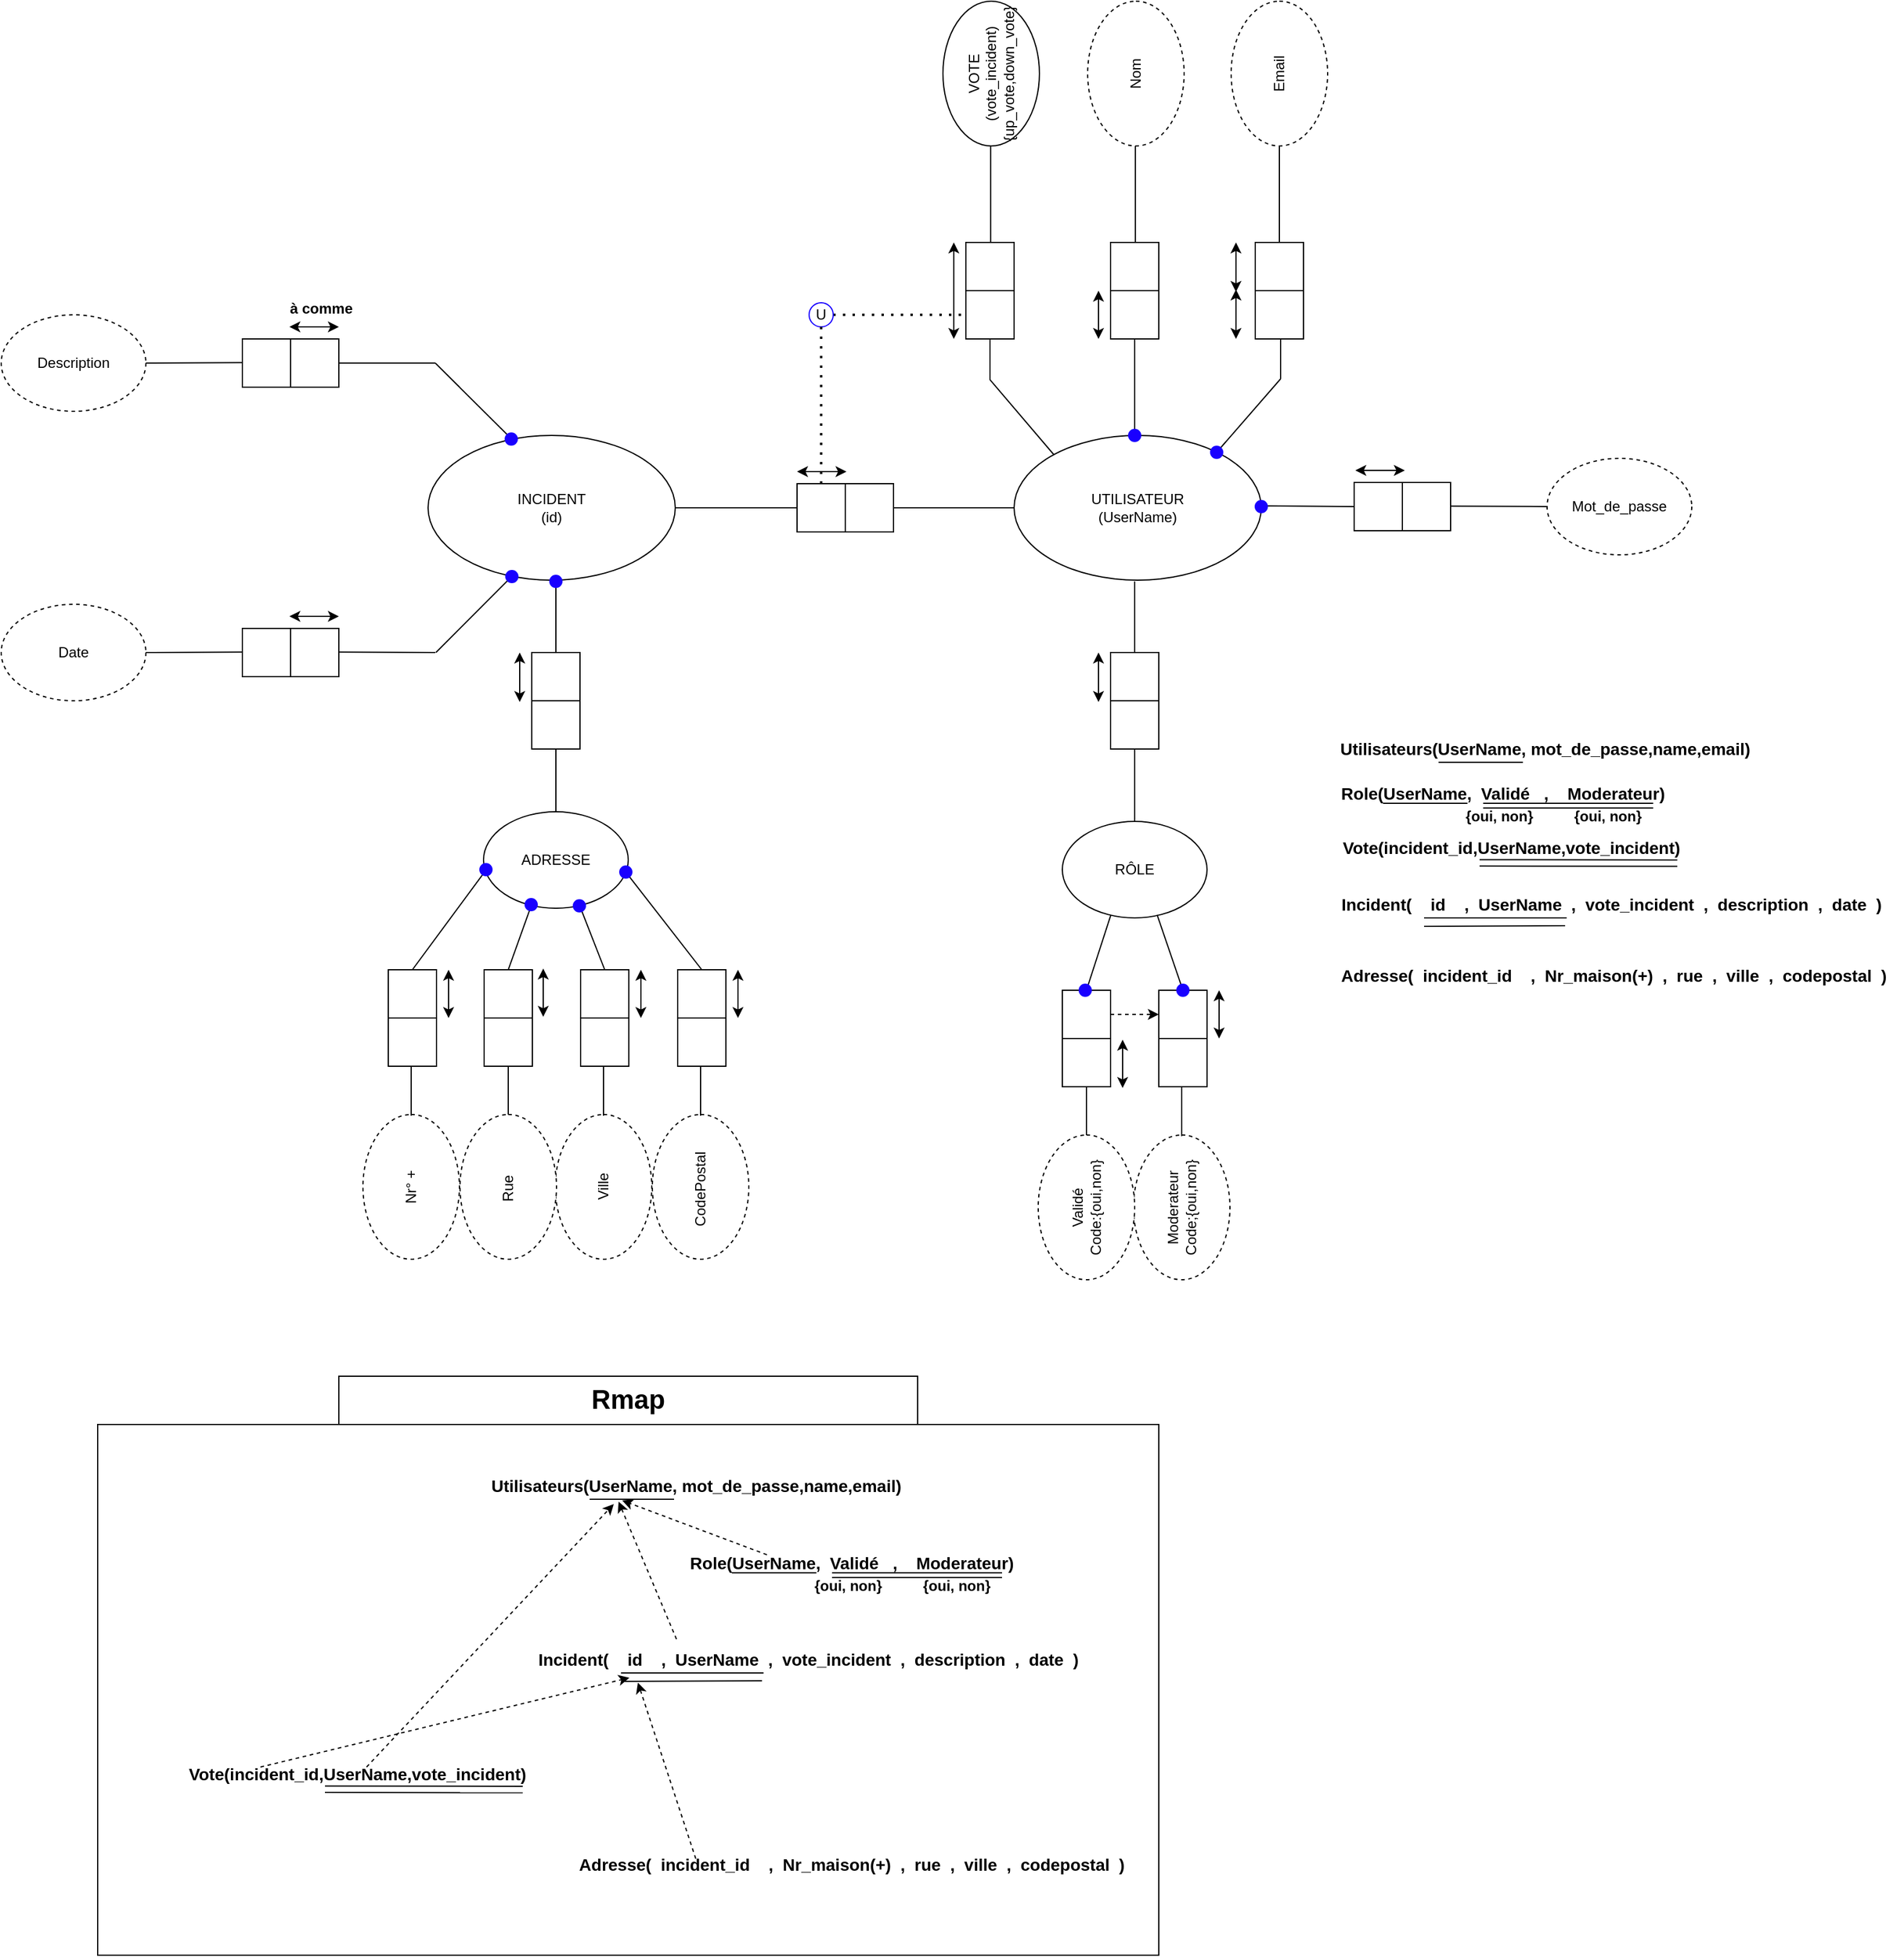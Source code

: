 <mxfile>
    <diagram id="7oehhZMjAtcPz-KCo3S0" name="Page-1">
        <mxGraphModel dx="1473" dy="798" grid="1" gridSize="10" guides="1" tooltips="1" connect="1" arrows="1" fold="1" page="1" pageScale="1" pageWidth="850" pageHeight="1100" math="0" shadow="0">
            <root>
                <mxCell id="0"/>
                <mxCell id="1" parent="0"/>
                <mxCell id="wx6XdmQpY_lOMMu2Ngc3-1" value="UTILISATEUR&lt;br&gt;(UserName)" style="ellipse;whiteSpace=wrap;html=1;" parent="1" vertex="1">
                    <mxGeometry x="840" y="540" width="205" height="120" as="geometry"/>
                </mxCell>
                <mxCell id="wx6XdmQpY_lOMMu2Ngc3-5" value="" style="endArrow=none;html=1;rounded=0;entryX=0;entryY=0.5;entryDx=0;entryDy=0;" parent="1" target="wx6XdmQpY_lOMMu2Ngc3-11" edge="1">
                    <mxGeometry width="50" height="50" relative="1" as="geometry">
                        <mxPoint x="1045" y="598.41" as="sourcePoint"/>
                        <mxPoint x="1106" y="598.41" as="targetPoint"/>
                    </mxGeometry>
                </mxCell>
                <mxCell id="wx6XdmQpY_lOMMu2Ngc3-10" value="" style="group" parent="1" vertex="1" connectable="0">
                    <mxGeometry x="1122" y="579" width="80" height="40" as="geometry"/>
                </mxCell>
                <mxCell id="wx6XdmQpY_lOMMu2Ngc3-11" value="" style="rounded=0;whiteSpace=wrap;html=1;" parent="wx6XdmQpY_lOMMu2Ngc3-10" vertex="1">
                    <mxGeometry width="40" height="40" as="geometry"/>
                </mxCell>
                <mxCell id="wx6XdmQpY_lOMMu2Ngc3-12" value="" style="rounded=0;whiteSpace=wrap;html=1;" parent="wx6XdmQpY_lOMMu2Ngc3-10" vertex="1">
                    <mxGeometry x="40" width="40" height="40" as="geometry"/>
                </mxCell>
                <mxCell id="wx6XdmQpY_lOMMu2Ngc3-14" value="Mot_de_passe" style="ellipse;whiteSpace=wrap;html=1;dashed=1;" parent="1" vertex="1">
                    <mxGeometry x="1282" y="559" width="120" height="80" as="geometry"/>
                </mxCell>
                <mxCell id="wx6XdmQpY_lOMMu2Ngc3-16" value="" style="endArrow=none;html=1;rounded=0;" parent="1" edge="1">
                    <mxGeometry width="50" height="50" relative="1" as="geometry">
                        <mxPoint x="1202" y="598.58" as="sourcePoint"/>
                        <mxPoint x="1282" y="599" as="targetPoint"/>
                    </mxGeometry>
                </mxCell>
                <mxCell id="wx6XdmQpY_lOMMu2Ngc3-17" value="" style="group;rotation=-90;" parent="1" vertex="1" connectable="0">
                    <mxGeometry x="1020" y="400" width="80" height="40" as="geometry"/>
                </mxCell>
                <mxCell id="wx6XdmQpY_lOMMu2Ngc3-18" value="" style="rounded=0;whiteSpace=wrap;html=1;rotation=-90;" parent="wx6XdmQpY_lOMMu2Ngc3-17" vertex="1">
                    <mxGeometry x="20" y="20" width="40" height="40" as="geometry"/>
                </mxCell>
                <mxCell id="wx6XdmQpY_lOMMu2Ngc3-19" value="" style="rounded=0;whiteSpace=wrap;html=1;rotation=-90;" parent="wx6XdmQpY_lOMMu2Ngc3-17" vertex="1">
                    <mxGeometry x="20" y="-20" width="40" height="40" as="geometry"/>
                </mxCell>
                <mxCell id="wx6XdmQpY_lOMMu2Ngc3-20" value="" style="group;rotation=90;" parent="1" vertex="1" connectable="0">
                    <mxGeometry x="900" y="400" width="80" height="40" as="geometry"/>
                </mxCell>
                <mxCell id="wx6XdmQpY_lOMMu2Ngc3-21" value="" style="rounded=0;whiteSpace=wrap;html=1;rotation=90;" parent="wx6XdmQpY_lOMMu2Ngc3-20" vertex="1">
                    <mxGeometry x="20" y="-20" width="40" height="40" as="geometry"/>
                </mxCell>
                <mxCell id="wx6XdmQpY_lOMMu2Ngc3-22" value="" style="rounded=0;whiteSpace=wrap;html=1;rotation=90;" parent="wx6XdmQpY_lOMMu2Ngc3-20" vertex="1">
                    <mxGeometry x="20" y="20" width="40" height="40" as="geometry"/>
                </mxCell>
                <mxCell id="wx6XdmQpY_lOMMu2Ngc3-23" value="Nom" style="ellipse;whiteSpace=wrap;html=1;dashed=1;rotation=-90;" parent="1" vertex="1">
                    <mxGeometry x="881" y="200" width="120" height="80" as="geometry"/>
                </mxCell>
                <mxCell id="wx6XdmQpY_lOMMu2Ngc3-24" value="Email" style="ellipse;whiteSpace=wrap;html=1;dashed=1;rotation=-90;" parent="1" vertex="1">
                    <mxGeometry x="1000" y="200" width="120" height="80" as="geometry"/>
                </mxCell>
                <mxCell id="wx6XdmQpY_lOMMu2Ngc3-32" value="" style="endArrow=none;html=1;rounded=0;entryX=0;entryY=0.5;entryDx=0;entryDy=0;exitX=1;exitY=0.5;exitDx=0;exitDy=0;" parent="1" source="wx6XdmQpY_lOMMu2Ngc3-19" target="wx6XdmQpY_lOMMu2Ngc3-24" edge="1">
                    <mxGeometry width="50" height="50" relative="1" as="geometry">
                        <mxPoint x="1050" y="380" as="sourcePoint"/>
                        <mxPoint x="1100" y="330" as="targetPoint"/>
                    </mxGeometry>
                </mxCell>
                <mxCell id="wx6XdmQpY_lOMMu2Ngc3-33" value="" style="endArrow=none;html=1;rounded=0;entryX=0;entryY=0.5;entryDx=0;entryDy=0;exitX=1;exitY=0.5;exitDx=0;exitDy=0;" parent="1" edge="1">
                    <mxGeometry width="50" height="50" relative="1" as="geometry">
                        <mxPoint x="940.58" y="380" as="sourcePoint"/>
                        <mxPoint x="940.58" y="300" as="targetPoint"/>
                    </mxGeometry>
                </mxCell>
                <mxCell id="wx6XdmQpY_lOMMu2Ngc3-36" value="INCIDENT&lt;br&gt;(id)" style="ellipse;whiteSpace=wrap;html=1;" parent="1" vertex="1">
                    <mxGeometry x="354" y="540" width="205" height="120" as="geometry"/>
                </mxCell>
                <mxCell id="wx6XdmQpY_lOMMu2Ngc3-37" value="" style="endArrow=none;html=1;rounded=0;" parent="1" edge="1">
                    <mxGeometry width="50" height="50" relative="1" as="geometry">
                        <mxPoint x="360" y="720" as="sourcePoint"/>
                        <mxPoint x="280" y="719.66" as="targetPoint"/>
                    </mxGeometry>
                </mxCell>
                <mxCell id="wx6XdmQpY_lOMMu2Ngc3-39" value="" style="group" parent="1" vertex="1" connectable="0">
                    <mxGeometry x="200" y="700" width="80" height="40" as="geometry"/>
                </mxCell>
                <mxCell id="wx6XdmQpY_lOMMu2Ngc3-40" value="" style="rounded=0;whiteSpace=wrap;html=1;" parent="wx6XdmQpY_lOMMu2Ngc3-39" vertex="1">
                    <mxGeometry width="40" height="40" as="geometry"/>
                </mxCell>
                <mxCell id="wx6XdmQpY_lOMMu2Ngc3-41" value="" style="rounded=0;whiteSpace=wrap;html=1;" parent="wx6XdmQpY_lOMMu2Ngc3-39" vertex="1">
                    <mxGeometry x="40" width="40" height="40" as="geometry"/>
                </mxCell>
                <mxCell id="wx6XdmQpY_lOMMu2Ngc3-45" value="Date" style="ellipse;whiteSpace=wrap;html=1;dashed=1;" parent="1" vertex="1">
                    <mxGeometry y="680" width="120" height="80" as="geometry"/>
                </mxCell>
                <mxCell id="wx6XdmQpY_lOMMu2Ngc3-47" value="" style="endArrow=none;html=1;rounded=0;" parent="1" edge="1">
                    <mxGeometry width="50" height="50" relative="1" as="geometry">
                        <mxPoint x="200" y="719.58" as="sourcePoint"/>
                        <mxPoint x="120" y="720" as="targetPoint"/>
                    </mxGeometry>
                </mxCell>
                <mxCell id="wx6XdmQpY_lOMMu2Ngc3-62" value="" style="endArrow=none;html=1;rounded=0;" parent="1" edge="1">
                    <mxGeometry width="50" height="50" relative="1" as="geometry">
                        <mxPoint x="360" y="480" as="sourcePoint"/>
                        <mxPoint x="280" y="480" as="targetPoint"/>
                    </mxGeometry>
                </mxCell>
                <mxCell id="wx6XdmQpY_lOMMu2Ngc3-63" value="" style="group" parent="1" vertex="1" connectable="0">
                    <mxGeometry x="200" y="460" width="80" height="40" as="geometry"/>
                </mxCell>
                <mxCell id="wx6XdmQpY_lOMMu2Ngc3-64" value="" style="rounded=0;whiteSpace=wrap;html=1;" parent="wx6XdmQpY_lOMMu2Ngc3-63" vertex="1">
                    <mxGeometry width="40" height="40" as="geometry"/>
                </mxCell>
                <mxCell id="wx6XdmQpY_lOMMu2Ngc3-65" value="" style="rounded=0;whiteSpace=wrap;html=1;" parent="wx6XdmQpY_lOMMu2Ngc3-63" vertex="1">
                    <mxGeometry x="40" width="40" height="40" as="geometry"/>
                </mxCell>
                <mxCell id="wx6XdmQpY_lOMMu2Ngc3-66" value="Description" style="ellipse;whiteSpace=wrap;html=1;dashed=1;" parent="1" vertex="1">
                    <mxGeometry y="440" width="120" height="80" as="geometry"/>
                </mxCell>
                <mxCell id="wx6XdmQpY_lOMMu2Ngc3-67" value="" style="endArrow=none;html=1;rounded=0;" parent="1" edge="1">
                    <mxGeometry width="50" height="50" relative="1" as="geometry">
                        <mxPoint x="200" y="479.58" as="sourcePoint"/>
                        <mxPoint x="120" y="480" as="targetPoint"/>
                    </mxGeometry>
                </mxCell>
                <mxCell id="wx6XdmQpY_lOMMu2Ngc3-74" value="" style="endArrow=none;html=1;rounded=0;startArrow=none;exitX=0.34;exitY=0.028;exitDx=0;exitDy=0;exitPerimeter=0;" parent="1" source="wx6XdmQpY_lOMMu2Ngc3-36" edge="1">
                    <mxGeometry width="50" height="50" relative="1" as="geometry">
                        <mxPoint x="421.725" y="551.222" as="sourcePoint"/>
                        <mxPoint x="360" y="480" as="targetPoint"/>
                    </mxGeometry>
                </mxCell>
                <mxCell id="wx6XdmQpY_lOMMu2Ngc3-76" value="" style="group" parent="1" vertex="1" connectable="0">
                    <mxGeometry x="660" y="580" width="80" height="40" as="geometry"/>
                </mxCell>
                <mxCell id="wx6XdmQpY_lOMMu2Ngc3-77" value="" style="rounded=0;whiteSpace=wrap;html=1;" parent="wx6XdmQpY_lOMMu2Ngc3-76" vertex="1">
                    <mxGeometry width="40" height="40" as="geometry"/>
                </mxCell>
                <mxCell id="wx6XdmQpY_lOMMu2Ngc3-78" value="" style="rounded=0;whiteSpace=wrap;html=1;" parent="wx6XdmQpY_lOMMu2Ngc3-76" vertex="1">
                    <mxGeometry x="40" width="40" height="40" as="geometry"/>
                </mxCell>
                <mxCell id="wx6XdmQpY_lOMMu2Ngc3-79" value="" style="endArrow=none;html=1;rounded=0;exitX=0;exitY=0.5;exitDx=0;exitDy=0;" parent="1" source="wx6XdmQpY_lOMMu2Ngc3-77" edge="1">
                    <mxGeometry width="50" height="50" relative="1" as="geometry">
                        <mxPoint x="639" y="600" as="sourcePoint"/>
                        <mxPoint x="559" y="600" as="targetPoint"/>
                    </mxGeometry>
                </mxCell>
                <mxCell id="wx6XdmQpY_lOMMu2Ngc3-80" value="" style="endArrow=none;html=1;rounded=0;entryX=1;entryY=0.5;entryDx=0;entryDy=0;exitX=0;exitY=0.5;exitDx=0;exitDy=0;" parent="1" source="wx6XdmQpY_lOMMu2Ngc3-1" target="wx6XdmQpY_lOMMu2Ngc3-78" edge="1">
                    <mxGeometry width="50" height="50" relative="1" as="geometry">
                        <mxPoint x="830" y="600" as="sourcePoint"/>
                        <mxPoint x="750" y="600" as="targetPoint"/>
                    </mxGeometry>
                </mxCell>
                <mxCell id="wx6XdmQpY_lOMMu2Ngc3-94" value="" style="endArrow=classic;startArrow=classic;html=1;rounded=0;" parent="1" edge="1">
                    <mxGeometry width="50" height="50" relative="1" as="geometry">
                        <mxPoint x="1123" y="569" as="sourcePoint"/>
                        <mxPoint x="1164" y="569" as="targetPoint"/>
                    </mxGeometry>
                </mxCell>
                <mxCell id="wx6XdmQpY_lOMMu2Ngc3-98" value="" style="group;rotation=-90;" parent="1" vertex="1" connectable="0">
                    <mxGeometry x="984" y="420" width="80" as="geometry"/>
                </mxCell>
                <mxCell id="wx6XdmQpY_lOMMu2Ngc3-96" value="" style="endArrow=classic;startArrow=classic;html=1;rounded=0;" parent="wx6XdmQpY_lOMMu2Ngc3-98" edge="1">
                    <mxGeometry width="50" height="50" relative="1" as="geometry">
                        <mxPoint x="40" y="40" as="sourcePoint"/>
                        <mxPoint x="40" y="-1" as="targetPoint"/>
                    </mxGeometry>
                </mxCell>
                <mxCell id="wx6XdmQpY_lOMMu2Ngc3-97" value="" style="endArrow=classic;startArrow=classic;html=1;rounded=0;" parent="wx6XdmQpY_lOMMu2Ngc3-98" edge="1">
                    <mxGeometry width="50" height="50" relative="1" as="geometry">
                        <mxPoint x="40" y="1" as="sourcePoint"/>
                        <mxPoint x="40" y="-40" as="targetPoint"/>
                    </mxGeometry>
                </mxCell>
                <mxCell id="wx6XdmQpY_lOMMu2Ngc3-99" value="" style="endArrow=classic;startArrow=classic;html=1;rounded=0;" parent="1" edge="1">
                    <mxGeometry width="50" height="50" relative="1" as="geometry">
                        <mxPoint x="660" y="570" as="sourcePoint"/>
                        <mxPoint x="701" y="570" as="targetPoint"/>
                    </mxGeometry>
                </mxCell>
                <mxCell id="wx6XdmQpY_lOMMu2Ngc3-100" value="" style="endArrow=classic;startArrow=classic;html=1;rounded=0;" parent="1" edge="1">
                    <mxGeometry width="50" height="50" relative="1" as="geometry">
                        <mxPoint x="910" y="460" as="sourcePoint"/>
                        <mxPoint x="910" y="420" as="targetPoint"/>
                    </mxGeometry>
                </mxCell>
                <mxCell id="wx6XdmQpY_lOMMu2Ngc3-105" value="" style="endArrow=classic;startArrow=classic;html=1;rounded=0;" parent="1" edge="1">
                    <mxGeometry width="50" height="50" relative="1" as="geometry">
                        <mxPoint x="239" y="450" as="sourcePoint"/>
                        <mxPoint x="280" y="450" as="targetPoint"/>
                    </mxGeometry>
                </mxCell>
                <mxCell id="wx6XdmQpY_lOMMu2Ngc3-106" value="" style="endArrow=classic;startArrow=classic;html=1;rounded=0;" parent="1" edge="1">
                    <mxGeometry width="50" height="50" relative="1" as="geometry">
                        <mxPoint x="239" y="690" as="sourcePoint"/>
                        <mxPoint x="280" y="690" as="targetPoint"/>
                    </mxGeometry>
                </mxCell>
                <mxCell id="wx6XdmQpY_lOMMu2Ngc3-117" value="" style="ellipse;whiteSpace=wrap;html=1;fillColor=#1900FF;strokeColor=#1900FF;" parent="1" vertex="1">
                    <mxGeometry x="1040" y="594" width="10" height="10" as="geometry"/>
                </mxCell>
                <mxCell id="wx6XdmQpY_lOMMu2Ngc3-81" value="" style="group;rotation=-270;" parent="1" vertex="1" connectable="0">
                    <mxGeometry x="900" y="740" width="80" height="40" as="geometry"/>
                </mxCell>
                <mxCell id="wx6XdmQpY_lOMMu2Ngc3-82" value="" style="rounded=0;whiteSpace=wrap;html=1;rotation=-270;" parent="wx6XdmQpY_lOMMu2Ngc3-81" vertex="1">
                    <mxGeometry x="20" y="-20" width="40" height="40" as="geometry"/>
                </mxCell>
                <mxCell id="wx6XdmQpY_lOMMu2Ngc3-83" value="" style="rounded=0;whiteSpace=wrap;html=1;rotation=-270;" parent="wx6XdmQpY_lOMMu2Ngc3-81" vertex="1">
                    <mxGeometry x="20" y="20" width="40" height="40" as="geometry"/>
                </mxCell>
                <mxCell id="wx6XdmQpY_lOMMu2Ngc3-91" value="" style="endArrow=none;html=1;rounded=0;entryX=1;entryY=0.5;entryDx=0;entryDy=0;" parent="1" target="wx6XdmQpY_lOMMu2Ngc3-83" edge="1">
                    <mxGeometry width="50" height="50" relative="1" as="geometry">
                        <mxPoint x="940" y="860" as="sourcePoint"/>
                        <mxPoint x="939.67" y="831" as="targetPoint"/>
                    </mxGeometry>
                </mxCell>
                <mxCell id="wx6XdmQpY_lOMMu2Ngc3-119" value="" style="endArrow=none;html=1;rounded=0;" parent="1" edge="1">
                    <mxGeometry width="50" height="50" relative="1" as="geometry">
                        <mxPoint x="940" y="720" as="sourcePoint"/>
                        <mxPoint x="940" y="661" as="targetPoint"/>
                    </mxGeometry>
                </mxCell>
                <mxCell id="wx6XdmQpY_lOMMu2Ngc3-121" value="RÔLE" style="ellipse;whiteSpace=wrap;html=1;" parent="1" vertex="1">
                    <mxGeometry x="880" y="860" width="120" height="80" as="geometry"/>
                </mxCell>
                <mxCell id="wx6XdmQpY_lOMMu2Ngc3-122" value="" style="group;rotation=-270;" parent="1" vertex="1" connectable="0">
                    <mxGeometry x="860" y="1020" width="80" height="40" as="geometry"/>
                </mxCell>
                <mxCell id="wx6XdmQpY_lOMMu2Ngc3-123" value="" style="rounded=0;whiteSpace=wrap;html=1;rotation=-270;" parent="wx6XdmQpY_lOMMu2Ngc3-122" vertex="1">
                    <mxGeometry x="20" y="-20" width="40" height="40" as="geometry"/>
                </mxCell>
                <mxCell id="wx6XdmQpY_lOMMu2Ngc3-124" value="" style="rounded=0;whiteSpace=wrap;html=1;rotation=-270;" parent="wx6XdmQpY_lOMMu2Ngc3-122" vertex="1">
                    <mxGeometry x="20" y="20" width="40" height="40" as="geometry"/>
                </mxCell>
                <mxCell id="wx6XdmQpY_lOMMu2Ngc3-125" value="" style="group;rotation=-90;" parent="1" vertex="1" connectable="0">
                    <mxGeometry x="940" y="1020" width="80" height="40" as="geometry"/>
                </mxCell>
                <mxCell id="wx6XdmQpY_lOMMu2Ngc3-126" value="" style="rounded=0;whiteSpace=wrap;html=1;rotation=-90;" parent="wx6XdmQpY_lOMMu2Ngc3-125" vertex="1">
                    <mxGeometry x="20" y="20" width="40" height="40" as="geometry"/>
                </mxCell>
                <mxCell id="wx6XdmQpY_lOMMu2Ngc3-127" value="" style="rounded=0;whiteSpace=wrap;html=1;rotation=-90;" parent="wx6XdmQpY_lOMMu2Ngc3-125" vertex="1">
                    <mxGeometry x="20" y="-20" width="40" height="40" as="geometry"/>
                </mxCell>
                <mxCell id="wx6XdmQpY_lOMMu2Ngc3-147" value="" style="endArrow=classic;html=1;rounded=0;dashed=1;" parent="wx6XdmQpY_lOMMu2Ngc3-125" edge="1">
                    <mxGeometry width="50" height="50" relative="1" as="geometry">
                        <mxPoint x="-20" as="sourcePoint"/>
                        <mxPoint x="20" as="targetPoint"/>
                    </mxGeometry>
                </mxCell>
                <mxCell id="wx6XdmQpY_lOMMu2Ngc3-128" value="Moderateur&lt;br&gt;Code;{oui,non}" style="ellipse;whiteSpace=wrap;html=1;dashed=1;rotation=-90;" parent="1" vertex="1">
                    <mxGeometry x="919" y="1140" width="120" height="80" as="geometry"/>
                </mxCell>
                <mxCell id="wx6XdmQpY_lOMMu2Ngc3-130" value="" style="endArrow=none;html=1;rounded=0;entryX=0.335;entryY=0.971;entryDx=0;entryDy=0;entryPerimeter=0;exitX=0;exitY=0.5;exitDx=0;exitDy=0;" parent="1" source="wx6XdmQpY_lOMMu2Ngc3-123" target="wx6XdmQpY_lOMMu2Ngc3-121" edge="1">
                    <mxGeometry width="50" height="50" relative="1" as="geometry">
                        <mxPoint x="900" y="1040" as="sourcePoint"/>
                        <mxPoint x="920" y="956" as="targetPoint"/>
                    </mxGeometry>
                </mxCell>
                <mxCell id="wx6XdmQpY_lOMMu2Ngc3-131" value="" style="endArrow=none;html=1;rounded=0;entryX=0;entryY=0.5;entryDx=0;entryDy=0;exitX=1;exitY=0.5;exitDx=0;exitDy=0;" parent="1" source="wx6XdmQpY_lOMMu2Ngc3-124" edge="1">
                    <mxGeometry width="50" height="50" relative="1" as="geometry">
                        <mxPoint x="910" y="1080" as="sourcePoint"/>
                        <mxPoint x="900" y="1120.0" as="targetPoint"/>
                    </mxGeometry>
                </mxCell>
                <mxCell id="wx6XdmQpY_lOMMu2Ngc3-132" value="" style="endArrow=none;html=1;rounded=0;exitX=1;exitY=0.5;exitDx=0;exitDy=0;" parent="1" edge="1">
                    <mxGeometry width="50" height="50" relative="1" as="geometry">
                        <mxPoint x="979" y="1080" as="sourcePoint"/>
                        <mxPoint x="979" y="1121" as="targetPoint"/>
                    </mxGeometry>
                </mxCell>
                <mxCell id="wx6XdmQpY_lOMMu2Ngc3-136" value="" style="endArrow=classic;startArrow=classic;html=1;rounded=0;" parent="1" edge="1">
                    <mxGeometry width="50" height="50" relative="1" as="geometry">
                        <mxPoint x="1010" y="1000" as="sourcePoint"/>
                        <mxPoint x="1010" y="1040" as="targetPoint"/>
                    </mxGeometry>
                </mxCell>
                <mxCell id="wx6XdmQpY_lOMMu2Ngc3-137" value="" style="endArrow=none;html=1;rounded=0;entryX=0.655;entryY=0.968;entryDx=0;entryDy=0;entryPerimeter=0;exitX=1;exitY=0.5;exitDx=0;exitDy=0;" parent="1" source="wx6XdmQpY_lOMMu2Ngc3-127" target="wx6XdmQpY_lOMMu2Ngc3-121" edge="1">
                    <mxGeometry width="50" height="50" relative="1" as="geometry">
                        <mxPoint x="980" y="1040" as="sourcePoint"/>
                        <mxPoint x="980" y="960" as="targetPoint"/>
                    </mxGeometry>
                </mxCell>
                <mxCell id="wx6XdmQpY_lOMMu2Ngc3-141" value="Validé&lt;br&gt;Code:{oui,non}" style="ellipse;whiteSpace=wrap;html=1;dashed=1;rotation=-90;" parent="1" vertex="1">
                    <mxGeometry x="840" y="1140" width="120" height="80" as="geometry"/>
                </mxCell>
                <mxCell id="wx6XdmQpY_lOMMu2Ngc3-146" value="" style="endArrow=classic;startArrow=classic;html=1;rounded=0;" parent="1" edge="1">
                    <mxGeometry width="50" height="50" relative="1" as="geometry">
                        <mxPoint x="930.0" y="1041" as="sourcePoint"/>
                        <mxPoint x="930.0" y="1081" as="targetPoint"/>
                    </mxGeometry>
                </mxCell>
                <mxCell id="wx6XdmQpY_lOMMu2Ngc3-210" value="" style="group;rotation=90;" parent="1" vertex="1" connectable="0">
                    <mxGeometry x="780" y="400" width="80" height="40" as="geometry"/>
                </mxCell>
                <mxCell id="wx6XdmQpY_lOMMu2Ngc3-211" value="" style="rounded=0;whiteSpace=wrap;html=1;rotation=90;" parent="wx6XdmQpY_lOMMu2Ngc3-210" vertex="1">
                    <mxGeometry x="20" y="-20" width="40" height="40" as="geometry"/>
                </mxCell>
                <mxCell id="wx6XdmQpY_lOMMu2Ngc3-212" value="" style="rounded=0;whiteSpace=wrap;html=1;rotation=90;" parent="wx6XdmQpY_lOMMu2Ngc3-210" vertex="1">
                    <mxGeometry x="20" y="20" width="40" height="40" as="geometry"/>
                </mxCell>
                <mxCell id="wx6XdmQpY_lOMMu2Ngc3-213" value="" style="endArrow=none;html=1;rounded=0;entryX=0;entryY=0.5;entryDx=0;entryDy=0;exitX=1;exitY=0.5;exitDx=0;exitDy=0;" parent="1" edge="1">
                    <mxGeometry width="50" height="50" relative="1" as="geometry">
                        <mxPoint x="820.58" y="380" as="sourcePoint"/>
                        <mxPoint x="820.58" y="300" as="targetPoint"/>
                    </mxGeometry>
                </mxCell>
                <mxCell id="wx6XdmQpY_lOMMu2Ngc3-214" value="" style="endArrow=classic;startArrow=classic;html=1;rounded=0;" parent="1" edge="1">
                    <mxGeometry width="50" height="50" relative="1" as="geometry">
                        <mxPoint x="790" y="460" as="sourcePoint"/>
                        <mxPoint x="790" y="380" as="targetPoint"/>
                    </mxGeometry>
                </mxCell>
                <mxCell id="wx6XdmQpY_lOMMu2Ngc3-216" value="VOTE&lt;br&gt;(vote_incident)&lt;br&gt;{up_vote,down_vote}" style="ellipse;whiteSpace=wrap;html=1;rotation=-90;" parent="1" vertex="1">
                    <mxGeometry x="761" y="200" width="120" height="80" as="geometry"/>
                </mxCell>
                <mxCell id="wx6XdmQpY_lOMMu2Ngc3-217" value="" style="endArrow=none;dashed=1;html=1;dashPattern=1 3;strokeWidth=2;rounded=0;entryX=0.5;entryY=1;entryDx=0;entryDy=0;startArrow=none;" parent="1" source="wx6XdmQpY_lOMMu2Ngc3-218" target="wx6XdmQpY_lOMMu2Ngc3-212" edge="1">
                    <mxGeometry width="50" height="50" relative="1" as="geometry">
                        <mxPoint x="675" y="580" as="sourcePoint"/>
                        <mxPoint x="725" y="530" as="targetPoint"/>
                    </mxGeometry>
                </mxCell>
                <mxCell id="wx6XdmQpY_lOMMu2Ngc3-218" value="U" style="ellipse;whiteSpace=wrap;html=1;strokeColor=#1900FF;fillColor=none;" parent="1" vertex="1">
                    <mxGeometry x="670" y="430" width="20" height="20" as="geometry"/>
                </mxCell>
                <mxCell id="wx6XdmQpY_lOMMu2Ngc3-219" value="" style="endArrow=none;dashed=1;html=1;dashPattern=1 3;strokeWidth=2;rounded=0;entryX=0.5;entryY=1;entryDx=0;entryDy=0;exitX=0.5;exitY=0;exitDx=0;exitDy=0;" parent="1" source="wx6XdmQpY_lOMMu2Ngc3-77" target="wx6XdmQpY_lOMMu2Ngc3-218" edge="1">
                    <mxGeometry width="50" height="50" relative="1" as="geometry">
                        <mxPoint x="675" y="580" as="sourcePoint"/>
                        <mxPoint x="800" y="440" as="targetPoint"/>
                    </mxGeometry>
                </mxCell>
                <mxCell id="wx6XdmQpY_lOMMu2Ngc3-223" value="" style="ellipse;whiteSpace=wrap;html=1;fillColor=#1900FF;strokeColor=#1900FF;" parent="1" vertex="1">
                    <mxGeometry x="975" y="995" width="10" height="10" as="geometry"/>
                </mxCell>
                <mxCell id="wx6XdmQpY_lOMMu2Ngc3-224" value="" style="ellipse;whiteSpace=wrap;html=1;fillColor=#1900FF;strokeColor=#1900FF;" parent="1" vertex="1">
                    <mxGeometry x="894" y="995" width="10" height="10" as="geometry"/>
                </mxCell>
                <mxCell id="wx6XdmQpY_lOMMu2Ngc3-104" value="" style="endArrow=classic;startArrow=classic;html=1;rounded=0;" parent="1" edge="1">
                    <mxGeometry width="50" height="50" relative="1" as="geometry">
                        <mxPoint x="910" y="761" as="sourcePoint"/>
                        <mxPoint x="910" y="720" as="targetPoint"/>
                    </mxGeometry>
                </mxCell>
                <mxCell id="wx6XdmQpY_lOMMu2Ngc3-233" value="" style="group;rotation=-270;" parent="1" vertex="1" connectable="0">
                    <mxGeometry x="420" y="740" width="80" height="40" as="geometry"/>
                </mxCell>
                <mxCell id="wx6XdmQpY_lOMMu2Ngc3-234" value="" style="rounded=0;whiteSpace=wrap;html=1;rotation=-270;" parent="wx6XdmQpY_lOMMu2Ngc3-233" vertex="1">
                    <mxGeometry x="20" y="-20" width="40" height="40" as="geometry"/>
                </mxCell>
                <mxCell id="wx6XdmQpY_lOMMu2Ngc3-235" value="" style="rounded=0;whiteSpace=wrap;html=1;rotation=-270;" parent="wx6XdmQpY_lOMMu2Ngc3-233" vertex="1">
                    <mxGeometry x="20" y="20" width="40" height="40" as="geometry"/>
                </mxCell>
                <mxCell id="wx6XdmQpY_lOMMu2Ngc3-236" value="" style="endArrow=none;html=1;rounded=0;entryX=0.284;entryY=0.055;entryDx=0;entryDy=0;entryPerimeter=0;" parent="1" edge="1">
                    <mxGeometry width="50" height="50" relative="1" as="geometry">
                        <mxPoint x="460" y="720" as="sourcePoint"/>
                        <mxPoint x="460" y="662" as="targetPoint"/>
                    </mxGeometry>
                </mxCell>
                <mxCell id="wx6XdmQpY_lOMMu2Ngc3-237" value="" style="endArrow=none;html=1;rounded=0;exitX=1;exitY=0.5;exitDx=0;exitDy=0;" parent="1" source="wx6XdmQpY_lOMMu2Ngc3-235" edge="1">
                    <mxGeometry width="50" height="50" relative="1" as="geometry">
                        <mxPoint x="450" y="800" as="sourcePoint"/>
                        <mxPoint x="460" y="854" as="targetPoint"/>
                    </mxGeometry>
                </mxCell>
                <mxCell id="wx6XdmQpY_lOMMu2Ngc3-241" value="" style="ellipse;whiteSpace=wrap;html=1;fillColor=#1900FF;strokeColor=#1900FF;rotation=-180;" parent="1" vertex="1">
                    <mxGeometry x="455" y="656" width="10" height="10" as="geometry"/>
                </mxCell>
                <mxCell id="wx6XdmQpY_lOMMu2Ngc3-239" value="" style="endArrow=classic;startArrow=classic;html=1;rounded=0;" parent="1" edge="1">
                    <mxGeometry width="50" height="50" relative="1" as="geometry">
                        <mxPoint x="430" y="720" as="sourcePoint"/>
                        <mxPoint x="430" y="761" as="targetPoint"/>
                    </mxGeometry>
                </mxCell>
                <mxCell id="wx6XdmQpY_lOMMu2Ngc3-243" value="ADRESSE" style="ellipse;whiteSpace=wrap;html=1;rotation=0;" parent="1" vertex="1">
                    <mxGeometry x="400" y="852" width="120" height="80" as="geometry"/>
                </mxCell>
                <mxCell id="wx6XdmQpY_lOMMu2Ngc3-261" value="" style="group;rotation=-270;" parent="1" vertex="1" connectable="0">
                    <mxGeometry x="380.5" y="1003" width="80" height="40" as="geometry"/>
                </mxCell>
                <mxCell id="wx6XdmQpY_lOMMu2Ngc3-262" value="" style="rounded=0;whiteSpace=wrap;html=1;rotation=-270;" parent="wx6XdmQpY_lOMMu2Ngc3-261" vertex="1">
                    <mxGeometry x="20" y="-20" width="40" height="40" as="geometry"/>
                </mxCell>
                <mxCell id="wx6XdmQpY_lOMMu2Ngc3-263" value="" style="rounded=0;whiteSpace=wrap;html=1;rotation=-270;" parent="wx6XdmQpY_lOMMu2Ngc3-261" vertex="1">
                    <mxGeometry x="20" y="20" width="40" height="40" as="geometry"/>
                </mxCell>
                <mxCell id="wx6XdmQpY_lOMMu2Ngc3-264" value="" style="group;rotation=-90;" parent="1" vertex="1" connectable="0">
                    <mxGeometry x="460.5" y="1003" width="80" height="40" as="geometry"/>
                </mxCell>
                <mxCell id="wx6XdmQpY_lOMMu2Ngc3-265" value="" style="rounded=0;whiteSpace=wrap;html=1;rotation=-90;" parent="wx6XdmQpY_lOMMu2Ngc3-264" vertex="1">
                    <mxGeometry x="20" y="20" width="40" height="40" as="geometry"/>
                </mxCell>
                <mxCell id="wx6XdmQpY_lOMMu2Ngc3-266" value="" style="rounded=0;whiteSpace=wrap;html=1;rotation=-90;" parent="wx6XdmQpY_lOMMu2Ngc3-264" vertex="1">
                    <mxGeometry x="20" y="-20" width="40" height="40" as="geometry"/>
                </mxCell>
                <mxCell id="wx6XdmQpY_lOMMu2Ngc3-268" value="Ville" style="ellipse;whiteSpace=wrap;html=1;dashed=1;rotation=-90;" parent="1" vertex="1">
                    <mxGeometry x="439.5" y="1123" width="120" height="80" as="geometry"/>
                </mxCell>
                <mxCell id="wx6XdmQpY_lOMMu2Ngc3-269" value="" style="endArrow=none;html=1;rounded=0;entryX=0;entryY=0.5;entryDx=0;entryDy=0;exitX=1;exitY=0.5;exitDx=0;exitDy=0;" parent="1" source="wx6XdmQpY_lOMMu2Ngc3-263" edge="1">
                    <mxGeometry width="50" height="50" relative="1" as="geometry">
                        <mxPoint x="430.5" y="1063" as="sourcePoint"/>
                        <mxPoint x="420.5" y="1103.0" as="targetPoint"/>
                    </mxGeometry>
                </mxCell>
                <mxCell id="wx6XdmQpY_lOMMu2Ngc3-270" value="" style="endArrow=none;html=1;rounded=0;exitX=1;exitY=0.5;exitDx=0;exitDy=0;" parent="1" edge="1">
                    <mxGeometry width="50" height="50" relative="1" as="geometry">
                        <mxPoint x="499.5" y="1063" as="sourcePoint"/>
                        <mxPoint x="499.5" y="1104" as="targetPoint"/>
                    </mxGeometry>
                </mxCell>
                <mxCell id="wx6XdmQpY_lOMMu2Ngc3-271" value="" style="endArrow=classic;startArrow=classic;html=1;rounded=0;" parent="1" edge="1">
                    <mxGeometry width="50" height="50" relative="1" as="geometry">
                        <mxPoint x="530.5" y="983" as="sourcePoint"/>
                        <mxPoint x="530.5" y="1023" as="targetPoint"/>
                    </mxGeometry>
                </mxCell>
                <mxCell id="wx6XdmQpY_lOMMu2Ngc3-272" value="Rue&amp;nbsp;" style="ellipse;whiteSpace=wrap;html=1;dashed=1;rotation=-90;" parent="1" vertex="1">
                    <mxGeometry x="360.5" y="1123" width="120" height="80" as="geometry"/>
                </mxCell>
                <mxCell id="wx6XdmQpY_lOMMu2Ngc3-276" value="" style="group;rotation=-90;" parent="1" vertex="1" connectable="0">
                    <mxGeometry x="541" y="1003" width="80" height="40" as="geometry"/>
                </mxCell>
                <mxCell id="wx6XdmQpY_lOMMu2Ngc3-277" value="" style="rounded=0;whiteSpace=wrap;html=1;rotation=-90;" parent="wx6XdmQpY_lOMMu2Ngc3-276" vertex="1">
                    <mxGeometry x="20" y="20" width="40" height="40" as="geometry"/>
                </mxCell>
                <mxCell id="wx6XdmQpY_lOMMu2Ngc3-278" value="" style="rounded=0;whiteSpace=wrap;html=1;rotation=-90;" parent="wx6XdmQpY_lOMMu2Ngc3-276" vertex="1">
                    <mxGeometry x="20" y="-20" width="40" height="40" as="geometry"/>
                </mxCell>
                <mxCell id="wx6XdmQpY_lOMMu2Ngc3-279" value="CodePostal&amp;nbsp;" style="ellipse;whiteSpace=wrap;html=1;dashed=1;rotation=-90;" parent="1" vertex="1">
                    <mxGeometry x="520" y="1123" width="120" height="80" as="geometry"/>
                </mxCell>
                <mxCell id="wx6XdmQpY_lOMMu2Ngc3-280" value="" style="endArrow=none;html=1;rounded=0;exitX=1;exitY=0.5;exitDx=0;exitDy=0;" parent="1" edge="1">
                    <mxGeometry width="50" height="50" relative="1" as="geometry">
                        <mxPoint x="580" y="1063" as="sourcePoint"/>
                        <mxPoint x="580" y="1104.0" as="targetPoint"/>
                    </mxGeometry>
                </mxCell>
                <mxCell id="wx6XdmQpY_lOMMu2Ngc3-281" value="" style="endArrow=classic;startArrow=classic;html=1;rounded=0;" parent="1" edge="1">
                    <mxGeometry width="50" height="50" relative="1" as="geometry">
                        <mxPoint x="611" y="983" as="sourcePoint"/>
                        <mxPoint x="611" y="1023" as="targetPoint"/>
                    </mxGeometry>
                </mxCell>
                <mxCell id="wx6XdmQpY_lOMMu2Ngc3-283" value="" style="group;rotation=-90;" parent="1" vertex="1" connectable="0">
                    <mxGeometry x="301" y="1003" width="80" height="40" as="geometry"/>
                </mxCell>
                <mxCell id="wx6XdmQpY_lOMMu2Ngc3-284" value="" style="rounded=0;whiteSpace=wrap;html=1;rotation=-90;" parent="wx6XdmQpY_lOMMu2Ngc3-283" vertex="1">
                    <mxGeometry x="20" y="20" width="40" height="40" as="geometry"/>
                </mxCell>
                <mxCell id="wx6XdmQpY_lOMMu2Ngc3-285" value="" style="rounded=0;whiteSpace=wrap;html=1;rotation=-90;" parent="wx6XdmQpY_lOMMu2Ngc3-283" vertex="1">
                    <mxGeometry x="20" y="-20" width="40" height="40" as="geometry"/>
                </mxCell>
                <mxCell id="wx6XdmQpY_lOMMu2Ngc3-286" value="Nr° +" style="ellipse;whiteSpace=wrap;html=1;dashed=1;rotation=-90;" parent="1" vertex="1">
                    <mxGeometry x="280" y="1123" width="120" height="80" as="geometry"/>
                </mxCell>
                <mxCell id="wx6XdmQpY_lOMMu2Ngc3-287" value="" style="endArrow=none;html=1;rounded=0;exitX=1;exitY=0.5;exitDx=0;exitDy=0;" parent="1" edge="1">
                    <mxGeometry width="50" height="50" relative="1" as="geometry">
                        <mxPoint x="340" y="1063" as="sourcePoint"/>
                        <mxPoint x="340" y="1104.0" as="targetPoint"/>
                    </mxGeometry>
                </mxCell>
                <mxCell id="wx6XdmQpY_lOMMu2Ngc3-288" value="" style="endArrow=classic;startArrow=classic;html=1;rounded=0;" parent="1" edge="1">
                    <mxGeometry width="50" height="50" relative="1" as="geometry">
                        <mxPoint x="371" y="983" as="sourcePoint"/>
                        <mxPoint x="371" y="1023" as="targetPoint"/>
                    </mxGeometry>
                </mxCell>
                <mxCell id="wx6XdmQpY_lOMMu2Ngc3-290" value="" style="endArrow=none;html=1;rounded=0;exitX=1;exitY=0.5;exitDx=0;exitDy=0;entryX=0.011;entryY=0.616;entryDx=0;entryDy=0;entryPerimeter=0;" parent="1" source="wx6XdmQpY_lOMMu2Ngc3-285" target="wx6XdmQpY_lOMMu2Ngc3-243" edge="1">
                    <mxGeometry width="50" height="50" relative="1" as="geometry">
                        <mxPoint x="300" y="972" as="sourcePoint"/>
                        <mxPoint x="380" y="912" as="targetPoint"/>
                    </mxGeometry>
                </mxCell>
                <mxCell id="wx6XdmQpY_lOMMu2Ngc3-291" value="" style="endArrow=none;html=1;rounded=0;exitX=0;exitY=0.5;exitDx=0;exitDy=0;entryX=0.331;entryY=0.967;entryDx=0;entryDy=0;entryPerimeter=0;" parent="1" source="wx6XdmQpY_lOMMu2Ngc3-262" target="wx6XdmQpY_lOMMu2Ngc3-243" edge="1">
                    <mxGeometry width="50" height="50" relative="1" as="geometry">
                        <mxPoint x="450" y="972" as="sourcePoint"/>
                        <mxPoint x="440" y="932" as="targetPoint"/>
                    </mxGeometry>
                </mxCell>
                <mxCell id="wx6XdmQpY_lOMMu2Ngc3-293" value="" style="endArrow=none;html=1;rounded=0;entryX=0.663;entryY=0.968;entryDx=0;entryDy=0;entryPerimeter=0;exitX=1;exitY=0.5;exitDx=0;exitDy=0;" parent="1" source="wx6XdmQpY_lOMMu2Ngc3-266" target="wx6XdmQpY_lOMMu2Ngc3-243" edge="1">
                    <mxGeometry width="50" height="50" relative="1" as="geometry">
                        <mxPoint x="500" y="982" as="sourcePoint"/>
                        <mxPoint x="550" y="932" as="targetPoint"/>
                    </mxGeometry>
                </mxCell>
                <mxCell id="wx6XdmQpY_lOMMu2Ngc3-294" value="" style="endArrow=none;html=1;rounded=0;exitX=1;exitY=0.5;exitDx=0;exitDy=0;entryX=0.981;entryY=0.621;entryDx=0;entryDy=0;entryPerimeter=0;" parent="1" source="wx6XdmQpY_lOMMu2Ngc3-278" target="wx6XdmQpY_lOMMu2Ngc3-243" edge="1">
                    <mxGeometry width="50" height="50" relative="1" as="geometry">
                        <mxPoint x="576" y="967" as="sourcePoint"/>
                        <mxPoint x="626" y="917" as="targetPoint"/>
                    </mxGeometry>
                </mxCell>
                <mxCell id="wx6XdmQpY_lOMMu2Ngc3-289" value="" style="ellipse;whiteSpace=wrap;html=1;fillColor=#1900FF;strokeColor=#1900FF;" parent="1" vertex="1">
                    <mxGeometry x="397" y="895" width="10" height="10" as="geometry"/>
                </mxCell>
                <mxCell id="wx6XdmQpY_lOMMu2Ngc3-275" value="" style="ellipse;whiteSpace=wrap;html=1;fillColor=#1900FF;strokeColor=#1900FF;" parent="1" vertex="1">
                    <mxGeometry x="434.5" y="924" width="10" height="10" as="geometry"/>
                </mxCell>
                <mxCell id="wx6XdmQpY_lOMMu2Ngc3-274" value="" style="ellipse;whiteSpace=wrap;html=1;fillColor=#1900FF;strokeColor=#1900FF;" parent="1" vertex="1">
                    <mxGeometry x="474.5" y="925" width="10" height="10" as="geometry"/>
                </mxCell>
                <mxCell id="wx6XdmQpY_lOMMu2Ngc3-282" value="" style="ellipse;whiteSpace=wrap;html=1;fillColor=#1900FF;strokeColor=#1900FF;" parent="1" vertex="1">
                    <mxGeometry x="513" y="897" width="10" height="10" as="geometry"/>
                </mxCell>
                <mxCell id="wx6XdmQpY_lOMMu2Ngc3-295" value="" style="endArrow=classic;startArrow=classic;html=1;rounded=0;" parent="1" edge="1">
                    <mxGeometry width="50" height="50" relative="1" as="geometry">
                        <mxPoint x="449.5" y="982" as="sourcePoint"/>
                        <mxPoint x="449.5" y="1022" as="targetPoint"/>
                    </mxGeometry>
                </mxCell>
                <mxCell id="wx6XdmQpY_lOMMu2Ngc3-299" value="" style="endArrow=none;html=1;rounded=0;entryX=0.34;entryY=0.972;entryDx=0;entryDy=0;entryPerimeter=0;" parent="1" target="wx6XdmQpY_lOMMu2Ngc3-36" edge="1">
                    <mxGeometry width="50" height="50" relative="1" as="geometry">
                        <mxPoint x="360.5" y="720" as="sourcePoint"/>
                        <mxPoint x="390" y="670" as="targetPoint"/>
                    </mxGeometry>
                </mxCell>
                <mxCell id="wx6XdmQpY_lOMMu2Ngc3-110" value="" style="ellipse;whiteSpace=wrap;html=1;fillColor=#1900FF;strokeColor=#1900FF;" parent="1" vertex="1">
                    <mxGeometry x="418.5" y="652" width="10" height="10" as="geometry"/>
                </mxCell>
                <mxCell id="wx6XdmQpY_lOMMu2Ngc3-300" value="" style="ellipse;whiteSpace=wrap;html=1;fillColor=#1900FF;strokeColor=#1900FF;" parent="1" vertex="1">
                    <mxGeometry x="418" y="538" width="10" height="10" as="geometry"/>
                </mxCell>
                <mxCell id="wx6XdmQpY_lOMMu2Ngc3-301" value="" style="endArrow=none;html=1;rounded=0;" parent="1" edge="1">
                    <mxGeometry width="50" height="50" relative="1" as="geometry">
                        <mxPoint x="940" y="540" as="sourcePoint"/>
                        <mxPoint x="940" y="460" as="targetPoint"/>
                    </mxGeometry>
                </mxCell>
                <mxCell id="wx6XdmQpY_lOMMu2Ngc3-113" value="" style="ellipse;whiteSpace=wrap;html=1;fillColor=#1900FF;strokeColor=#1900FF;" parent="1" vertex="1">
                    <mxGeometry x="935" y="535" width="10" height="10" as="geometry"/>
                </mxCell>
                <mxCell id="wx6XdmQpY_lOMMu2Ngc3-302" value="" style="group" parent="1" vertex="1" connectable="0">
                    <mxGeometry x="820" y="460" width="53" height="96" as="geometry"/>
                </mxCell>
                <mxCell id="wx6XdmQpY_lOMMu2Ngc3-208" value="" style="endArrow=none;html=1;rounded=0;startArrow=none;" parent="wx6XdmQpY_lOMMu2Ngc3-302" edge="1">
                    <mxGeometry width="50" height="50" relative="1" as="geometry">
                        <mxPoint x="53" y="96" as="sourcePoint"/>
                        <mxPoint y="33.82" as="targetPoint"/>
                    </mxGeometry>
                </mxCell>
                <mxCell id="wx6XdmQpY_lOMMu2Ngc3-215" value="" style="endArrow=none;html=1;rounded=0;" parent="wx6XdmQpY_lOMMu2Ngc3-302" edge="1">
                    <mxGeometry width="50" height="50" relative="1" as="geometry">
                        <mxPoint y="34" as="sourcePoint"/>
                        <mxPoint as="targetPoint"/>
                    </mxGeometry>
                </mxCell>
                <mxCell id="wx6XdmQpY_lOMMu2Ngc3-303" value="" style="group;flipH=1;" parent="1" vertex="1" connectable="0">
                    <mxGeometry x="1008" y="460" width="53" height="94" as="geometry"/>
                </mxCell>
                <mxCell id="wx6XdmQpY_lOMMu2Ngc3-304" value="" style="endArrow=none;html=1;rounded=0;startArrow=none;" parent="wx6XdmQpY_lOMMu2Ngc3-303" edge="1">
                    <mxGeometry width="50" height="50" relative="1" as="geometry">
                        <mxPoint y="94" as="sourcePoint"/>
                        <mxPoint x="53" y="33.115" as="targetPoint"/>
                    </mxGeometry>
                </mxCell>
                <mxCell id="wx6XdmQpY_lOMMu2Ngc3-305" value="" style="endArrow=none;html=1;rounded=0;" parent="wx6XdmQpY_lOMMu2Ngc3-303" edge="1">
                    <mxGeometry width="50" height="50" relative="1" as="geometry">
                        <mxPoint x="53" y="33.292" as="sourcePoint"/>
                        <mxPoint x="53" as="targetPoint"/>
                    </mxGeometry>
                </mxCell>
                <mxCell id="wx6XdmQpY_lOMMu2Ngc3-115" value="" style="ellipse;whiteSpace=wrap;html=1;fillColor=#1900FF;strokeColor=#1900FF;" parent="1" vertex="1">
                    <mxGeometry x="1003" y="549" width="10" height="10" as="geometry"/>
                </mxCell>
                <mxCell id="wx6XdmQpY_lOMMu2Ngc3-307" value="à comme" style="text;html=1;align=center;verticalAlign=middle;resizable=0;points=[];autosize=1;strokeColor=none;fillColor=none;fontStyle=1" parent="1" vertex="1">
                    <mxGeometry x="225" y="420" width="80" height="30" as="geometry"/>
                </mxCell>
                <mxCell id="NtDsLSQMR17nZNyILTm_-1" value="&lt;b style=&quot;font-size: 14px;&quot;&gt;&lt;font style=&quot;font-size: 14px;&quot;&gt;Utilisateurs&lt;/font&gt;(UserName, mot_de_passe,name,email)&lt;/b&gt;" style="text;html=1;align=center;verticalAlign=middle;resizable=0;points=[];autosize=1;strokeColor=none;fillColor=none;" parent="1" vertex="1">
                    <mxGeometry x="1100" y="785" width="360" height="30" as="geometry"/>
                </mxCell>
                <mxCell id="NtDsLSQMR17nZNyILTm_-2" value="&lt;b style=&quot;font-size: 14px;&quot;&gt;&lt;font style=&quot;font-size: 14px;&quot;&gt;Role&lt;/font&gt;(&lt;span&gt;UserName&lt;/span&gt;,&amp;nbsp; &lt;span&gt;Validé&amp;nbsp; &amp;nbsp;,&amp;nbsp; &amp;nbsp; Moderateur&lt;/span&gt;)&lt;br&gt;&lt;/b&gt;" style="text;html=1;align=center;verticalAlign=middle;resizable=0;points=[];autosize=1;strokeColor=none;fillColor=none;fontStyle=0" parent="1" vertex="1">
                    <mxGeometry x="1100" y="822" width="290" height="30" as="geometry"/>
                </mxCell>
                <mxCell id="NtDsLSQMR17nZNyILTm_-4" value="&lt;b&gt;&lt;font style=&quot;font-size: 12px;&quot;&gt;{oui, non}&lt;/font&gt;&lt;/b&gt;" style="text;html=1;align=center;verticalAlign=middle;resizable=0;points=[];autosize=1;strokeColor=none;fillColor=none;fontSize=14;" parent="1" vertex="1">
                    <mxGeometry x="1202" y="840" width="80" height="30" as="geometry"/>
                </mxCell>
                <mxCell id="NtDsLSQMR17nZNyILTm_-5" value="&lt;b&gt;&lt;font style=&quot;font-size: 12px;&quot;&gt;{oui, non}&lt;/font&gt;&lt;/b&gt;" style="text;html=1;align=center;verticalAlign=middle;resizable=0;points=[];autosize=1;strokeColor=none;fillColor=none;fontSize=14;" parent="1" vertex="1">
                    <mxGeometry x="1292" y="840" width="80" height="30" as="geometry"/>
                </mxCell>
                <mxCell id="NtDsLSQMR17nZNyILTm_-7" value="&lt;b style=&quot;font-size: 14px;&quot;&gt;Incident(&amp;nbsp; &amp;nbsp; id&amp;nbsp; &amp;nbsp; ,&amp;nbsp;&amp;nbsp;&lt;/b&gt;&lt;span&gt;&lt;b style=&quot;font-size: 14px;&quot;&gt;UserName&amp;nbsp;&amp;nbsp;&lt;/b&gt;&lt;b style=&quot;font-size: 14px;&quot;&gt;,&amp;nbsp;&amp;nbsp;&lt;/b&gt;&lt;b style=&quot;font-size: 14px;&quot;&gt;vote_incident&amp;nbsp; ,&amp;nbsp; description&amp;nbsp; ,&amp;nbsp; date&amp;nbsp;&amp;nbsp;&lt;/b&gt;&lt;b style=&quot;font-size: 14px;&quot;&gt;)&lt;/b&gt;&lt;/span&gt;" style="text;html=1;align=center;verticalAlign=middle;resizable=0;points=[];autosize=1;strokeColor=none;fillColor=none;fontStyle=0" parent="1" vertex="1">
                    <mxGeometry x="1100" y="914" width="470" height="30" as="geometry"/>
                </mxCell>
                <mxCell id="NtDsLSQMR17nZNyILTm_-8" value="&lt;b style=&quot;font-size: 14px;&quot;&gt;&lt;font style=&quot;font-size: 14px;&quot;&gt;Vote&lt;/font&gt;(incident_id,&lt;/b&gt;&lt;span&gt;&lt;b style=&quot;font-size: 14px;&quot;&gt;UserName&lt;/b&gt;&lt;b style=&quot;font-size: 14px;&quot;&gt;,&lt;/b&gt;&lt;b style=&quot;font-size: 14px;&quot;&gt;vote_incident&lt;/b&gt;&lt;b style=&quot;font-size: 14px;&quot;&gt;)&lt;/b&gt;&lt;/span&gt;" style="text;html=1;align=center;verticalAlign=middle;resizable=0;points=[];autosize=1;strokeColor=none;fillColor=none;fontStyle=0" parent="1" vertex="1">
                    <mxGeometry x="1102" y="867" width="300" height="30" as="geometry"/>
                </mxCell>
                <mxCell id="NtDsLSQMR17nZNyILTm_-9" value="" style="endArrow=none;html=1;rounded=0;fontSize=12;" parent="1" edge="1">
                    <mxGeometry width="50" height="50" relative="1" as="geometry">
                        <mxPoint x="1192" y="811" as="sourcePoint"/>
                        <mxPoint x="1262" y="811" as="targetPoint"/>
                    </mxGeometry>
                </mxCell>
                <mxCell id="NtDsLSQMR17nZNyILTm_-10" value="" style="endArrow=none;html=1;rounded=0;fontSize=12;" parent="1" edge="1">
                    <mxGeometry width="50" height="50" relative="1" as="geometry">
                        <mxPoint x="1146" y="845" as="sourcePoint"/>
                        <mxPoint x="1216" y="845" as="targetPoint"/>
                    </mxGeometry>
                </mxCell>
                <mxCell id="NtDsLSQMR17nZNyILTm_-11" value="" style="endArrow=none;html=1;rounded=0;fontSize=12;" parent="1" edge="1">
                    <mxGeometry width="50" height="50" relative="1" as="geometry">
                        <mxPoint x="1229" y="845" as="sourcePoint"/>
                        <mxPoint x="1370" y="845" as="targetPoint"/>
                    </mxGeometry>
                </mxCell>
                <mxCell id="NtDsLSQMR17nZNyILTm_-12" value="" style="endArrow=none;html=1;rounded=0;fontSize=12;endSize=6;jumpSize=3;" parent="1" edge="1">
                    <mxGeometry width="50" height="50" relative="1" as="geometry">
                        <mxPoint x="1226" y="891.71" as="sourcePoint"/>
                        <mxPoint x="1390" y="892" as="targetPoint"/>
                    </mxGeometry>
                </mxCell>
                <mxCell id="NtDsLSQMR17nZNyILTm_-13" value="" style="endArrow=none;html=1;rounded=0;fontSize=12;endSize=6;jumpSize=3;" parent="1" edge="1">
                    <mxGeometry width="50" height="50" relative="1" as="geometry">
                        <mxPoint x="1226" y="897.0" as="sourcePoint"/>
                        <mxPoint x="1390" y="897.29" as="targetPoint"/>
                    </mxGeometry>
                </mxCell>
                <mxCell id="NtDsLSQMR17nZNyILTm_-15" value="" style="endArrow=none;html=1;rounded=0;fontSize=12;" parent="1" edge="1">
                    <mxGeometry width="50" height="50" relative="1" as="geometry">
                        <mxPoint x="1229" y="848.82" as="sourcePoint"/>
                        <mxPoint x="1370" y="848.82" as="targetPoint"/>
                    </mxGeometry>
                </mxCell>
                <mxCell id="NtDsLSQMR17nZNyILTm_-16" value="" style="endArrow=none;html=1;rounded=0;fontSize=12;endSize=6;jumpSize=3;entryX=0.426;entryY=0.867;entryDx=0;entryDy=0;entryPerimeter=0;" parent="1" edge="1">
                    <mxGeometry width="50" height="50" relative="1" as="geometry">
                        <mxPoint x="1180" y="940" as="sourcePoint"/>
                        <mxPoint x="1298.22" y="940.01" as="targetPoint"/>
                    </mxGeometry>
                </mxCell>
                <mxCell id="NtDsLSQMR17nZNyILTm_-17" value="" style="endArrow=none;html=1;rounded=0;fontSize=12;endSize=6;jumpSize=3;entryX=0.419;entryY=1.083;entryDx=0;entryDy=0;entryPerimeter=0;" parent="1" target="NtDsLSQMR17nZNyILTm_-7" edge="1">
                    <mxGeometry width="50" height="50" relative="1" as="geometry">
                        <mxPoint x="1180" y="947" as="sourcePoint"/>
                        <mxPoint x="1260" y="947" as="targetPoint"/>
                    </mxGeometry>
                </mxCell>
                <mxCell id="NtDsLSQMR17nZNyILTm_-18" value="&lt;b style=&quot;font-size: 14px;&quot;&gt;Adresse(&amp;nbsp; incident_id&amp;nbsp; &amp;nbsp; ,&amp;nbsp; Nr_maison(+)&lt;/b&gt;&lt;span&gt;&lt;b style=&quot;font-size: 14px;&quot;&gt;&amp;nbsp;&amp;nbsp;&lt;/b&gt;&lt;b style=&quot;font-size: 14px;&quot;&gt;,&amp;nbsp; rue&lt;/b&gt;&lt;b style=&quot;font-size: 14px;&quot;&gt;&amp;nbsp; ,&amp;nbsp; ville&amp;nbsp; ,&amp;nbsp; codepostal&amp;nbsp;&amp;nbsp;&lt;/b&gt;&lt;b style=&quot;font-size: 14px;&quot;&gt;)&lt;/b&gt;&lt;/span&gt;" style="text;html=1;align=center;verticalAlign=middle;resizable=0;points=[];autosize=1;strokeColor=none;fillColor=none;fontStyle=0" parent="1" vertex="1">
                    <mxGeometry x="1097" y="973" width="480" height="30" as="geometry"/>
                </mxCell>
                <mxCell id="2" value="" style="group" vertex="1" connectable="0" parent="1">
                    <mxGeometry x="80" y="1320" width="880" height="480" as="geometry"/>
                </mxCell>
                <mxCell id="NtDsLSQMR17nZNyILTm_-19" value="Rmap" style="whiteSpace=wrap;html=1;fontSize=22;fontStyle=1" parent="2" vertex="1">
                    <mxGeometry x="200" width="480" height="40" as="geometry"/>
                </mxCell>
                <mxCell id="NtDsLSQMR17nZNyILTm_-21" value="&lt;h1&gt;&lt;span style=&quot;color: rgba(0, 0, 0, 0); font-family: monospace; font-size: 0px; font-weight: 400;&quot;&gt;%3CmxGraphModel%3E%3Croot%3E%3CmxCell%20id%3D%220%22%2F%3E%3CmxCell%20id%3D%221%22%20parent%3D%220%22%2F%3E%3CmxCell%20id%3D%222%22%20value%3D%22%26lt%3Bb%20style%3D%26quot%3Bfont-size%3A%2014px%3B%26quot%3B%26gt%3B%26lt%3Bfont%20style%3D%26quot%3Bfont-size%3A%2014px%3B%26quot%3B%26gt%3BUtilisateurs%26lt%3B%2Ffont%26gt%3B(UserName%2C%20mot_de_passe%2Cname%2Cemail)%26lt%3B%2Fb%26gt%3B%22%20style%3D%22text%3Bhtml%3D1%3Balign%3Dcenter%3BverticalAlign%3Dmiddle%3Bresizable%3D0%3Bpoints%3D%5B%5D%3Bautosize%3D1%3BstrokeColor%3Dnone%3BfillColor%3Dnone%3B%22%20vertex%3D%221%22%20parent%3D%221%22%3E%3CmxGeometry%20x%3D%221100%22%20y%3D%22785%22%20width%3D%22360%22%20height%3D%2230%22%20as%3D%22geometry%22%2F%3E%3C%2FmxCell%3E%3CmxCell%20id%3D%223%22%20value%3D%22%26lt%3Bb%20style%3D%26quot%3Bfont-size%3A%2014px%3B%26quot%3B%26gt%3B%26lt%3Bfont%20style%3D%26quot%3Bfont-size%3A%2014px%3B%26quot%3B%26gt%3BRole%26lt%3B%2Ffont%26gt%3B(%26lt%3Bspan%26gt%3BUserName%26lt%3B%2Fspan%26gt%3B%2C%26amp%3Bnbsp%3B%20%26lt%3Bspan%26gt%3BValid%C3%A9%26amp%3Bnbsp%3B%20%26amp%3Bnbsp%3B%2C%26amp%3Bnbsp%3B%20%26amp%3Bnbsp%3B%20Moderateur%26lt%3B%2Fspan%26gt%3B)%26lt%3Bbr%26gt%3B%26lt%3B%2Fb%26gt%3B%22%20style%3D%22text%3Bhtml%3D1%3Balign%3Dcenter%3BverticalAlign%3Dmiddle%3Bresizable%3D0%3Bpoints%3D%5B%5D%3Bautosize%3D1%3BstrokeColor%3Dnone%3BfillColor%3Dnone%3BfontStyle%3D0%22%20vertex%3D%221%22%20parent%3D%221%22%3E%3CmxGeometry%20x%3D%221100%22%20y%3D%22822%22%20width%3D%22290%22%20height%3D%2230%22%20as%3D%22geometry%22%2F%3E%3C%2FmxCell%3E%3CmxCell%20id%3D%224%22%20value%3D%22%26lt%3Bb%26gt%3B%26lt%3Bfont%20style%3D%26quot%3Bfont-size%3A%2012px%3B%26quot%3B%26gt%3B%7Boui%2C%20non%7D%26lt%3B%2Ffont%26gt%3B%26lt%3B%2Fb%26gt%3B%22%20style%3D%22text%3Bhtml%3D1%3Balign%3Dcenter%3BverticalAlign%3Dmiddle%3Bresizable%3D0%3Bpoints%3D%5B%5D%3Bautosize%3D1%3BstrokeColor%3Dnone%3BfillColor%3Dnone%3BfontSize%3D14%3B%22%20vertex%3D%221%22%20parent%3D%221%22%3E%3CmxGeometry%20x%3D%221202%22%20y%3D%22840%22%20width%3D%2280%22%20height%3D%2230%22%20as%3D%22geometry%22%2F%3E%3C%2FmxCell%3E%3CmxCell%20id%3D%225%22%20value%3D%22%26lt%3Bb%26gt%3B%26lt%3Bfont%20style%3D%26quot%3Bfont-size%3A%2012px%3B%26quot%3B%26gt%3B%7Boui%2C%20non%7D%26lt%3B%2Ffont%26gt%3B%26lt%3B%2Fb%26gt%3B%22%20style%3D%22text%3Bhtml%3D1%3Balign%3Dcenter%3BverticalAlign%3Dmiddle%3Bresizable%3D0%3Bpoints%3D%5B%5D%3Bautosize%3D1%3BstrokeColor%3Dnone%3BfillColor%3Dnone%3BfontSize%3D14%3B%22%20vertex%3D%221%22%20parent%3D%221%22%3E%3CmxGeometry%20x%3D%221292%22%20y%3D%22840%22%20width%3D%2280%22%20height%3D%2230%22%20as%3D%22geometry%22%2F%3E%3C%2FmxCell%3E%3CmxCell%20id%3D%226%22%20value%3D%22%26lt%3Bb%20style%3D%26quot%3Bfont-size%3A%2014px%3B%26quot%3B%26gt%3BIncident(%26amp%3Bnbsp%3B%20%26amp%3Bnbsp%3B%20id%26amp%3Bnbsp%3B%20%26amp%3Bnbsp%3B%20%2C%26amp%3Bnbsp%3B%26amp%3Bnbsp%3B%26lt%3B%2Fb%26gt%3B%26lt%3Bspan%26gt%3B%26lt%3Bb%20style%3D%26quot%3Bfont-size%3A%2014px%3B%26quot%3B%26gt%3BUserName%26amp%3Bnbsp%3B%26amp%3Bnbsp%3B%26lt%3B%2Fb%26gt%3B%26lt%3Bb%20style%3D%26quot%3Bfont-size%3A%2014px%3B%26quot%3B%26gt%3B%2C%26amp%3Bnbsp%3B%26amp%3Bnbsp%3B%26lt%3B%2Fb%26gt%3B%26lt%3Bb%20style%3D%26quot%3Bfont-size%3A%2014px%3B%26quot%3B%26gt%3Bvote_incident%26amp%3Bnbsp%3B%20%2C%26amp%3Bnbsp%3B%20description%26amp%3Bnbsp%3B%20%2C%26amp%3Bnbsp%3B%20date%26amp%3Bnbsp%3B%26amp%3Bnbsp%3B%26lt%3B%2Fb%26gt%3B%26lt%3Bb%20style%3D%26quot%3Bfont-size%3A%2014px%3B%26quot%3B%26gt%3B)%26lt%3B%2Fb%26gt%3B%26lt%3B%2Fspan%26gt%3B%22%20style%3D%22text%3Bhtml%3D1%3Balign%3Dcenter%3BverticalAlign%3Dmiddle%3Bresizable%3D0%3Bpoints%3D%5B%5D%3Bautosize%3D1%3BstrokeColor%3Dnone%3BfillColor%3Dnone%3BfontStyle%3D0%22%20vertex%3D%221%22%20parent%3D%221%22%3E%3CmxGeometry%20x%3D%221100%22%20y%3D%22914%22%20width%3D%22470%22%20height%3D%2230%22%20as%3D%22geometry%22%2F%3E%3C%2FmxCell%3E%3CmxCell%20id%3D%227%22%20value%3D%22%26lt%3Bb%20style%3D%26quot%3Bfont-size%3A%2014px%3B%26quot%3B%26gt%3B%26lt%3Bfont%20style%3D%26quot%3Bfont-size%3A%2014px%3B%26quot%3B%26gt%3BVote%26lt%3B%2Ffont%26gt%3B(incident_id%2C%26lt%3B%2Fb%26gt%3B%26lt%3Bspan%26gt%3B%26lt%3Bb%20style%3D%26quot%3Bfont-size%3A%2014px%3B%26quot%3B%26gt%3BUserName%26lt%3B%2Fb%26gt%3B%26lt%3Bb%20style%3D%26quot%3Bfont-size%3A%2014px%3B%26quot%3B%26gt%3B%2C%26lt%3B%2Fb%26gt%3B%26lt%3Bb%20style%3D%26quot%3Bfont-size%3A%2014px%3B%26quot%3B%26gt%3Bvote_incident%26lt%3B%2Fb%26gt%3B%26lt%3Bb%20style%3D%26quot%3Bfont-size%3A%2014px%3B%26quot%3B%26gt%3B)%26lt%3B%2Fb%26gt%3B%26lt%3B%2Fspan%26gt%3B%22%20style%3D%22text%3Bhtml%3D1%3Balign%3Dcenter%3BverticalAlign%3Dmiddle%3Bresizable%3D0%3Bpoints%3D%5B%5D%3Bautosize%3D1%3BstrokeColor%3Dnone%3BfillColor%3Dnone%3BfontStyle%3D0%22%20vertex%3D%221%22%20parent%3D%221%22%3E%3CmxGeometry%20x%3D%221102%22%20y%3D%22867%22%20width%3D%22300%22%20height%3D%2230%22%20as%3D%22geometry%22%2F%3E%3C%2FmxCell%3E%3CmxCell%20id%3D%228%22%20value%3D%22%22%20style%3D%22endArrow%3Dnone%3Bhtml%3D1%3Brounded%3D0%3BfontSize%3D12%3B%22%20edge%3D%221%22%20parent%3D%221%22%3E%3CmxGeometry%20width%3D%2250%22%20height%3D%2250%22%20relative%3D%221%22%20as%3D%22geometry%22%3E%3CmxPoint%20x%3D%221192%22%20y%3D%22811%22%20as%3D%22sourcePoint%22%2F%3E%3CmxPoint%20x%3D%221262%22%20y%3D%22811%22%20as%3D%22targetPoint%22%2F%3E%3C%2FmxGeometry%3E%3C%2FmxCell%3E%3CmxCell%20id%3D%229%22%20value%3D%22%22%20style%3D%22endArrow%3Dnone%3Bhtml%3D1%3Brounded%3D0%3BfontSize%3D12%3B%22%20edge%3D%221%22%20parent%3D%221%22%3E%3CmxGeometry%20width%3D%2250%22%20height%3D%2250%22%20relative%3D%221%22%20as%3D%22geometry%22%3E%3CmxPoint%20x%3D%221146%22%20y%3D%22845%22%20as%3D%22sourcePoint%22%2F%3E%3CmxPoint%20x%3D%221216%22%20y%3D%22845%22%20as%3D%22targetPoint%22%2F%3E%3C%2FmxGeometry%3E%3C%2FmxCell%3E%3CmxCell%20id%3D%2210%22%20value%3D%22%22%20style%3D%22endArrow%3Dnone%3Bhtml%3D1%3Brounded%3D0%3BfontSize%3D12%3B%22%20edge%3D%221%22%20parent%3D%221%22%3E%3CmxGeometry%20width%3D%2250%22%20height%3D%2250%22%20relative%3D%221%22%20as%3D%22geometry%22%3E%3CmxPoint%20x%3D%221229%22%20y%3D%22845%22%20as%3D%22sourcePoint%22%2F%3E%3CmxPoint%20x%3D%221370%22%20y%3D%22845%22%20as%3D%22targetPoint%22%2F%3E%3C%2FmxGeometry%3E%3C%2FmxCell%3E%3CmxCell%20id%3D%2211%22%20value%3D%22%22%20style%3D%22endArrow%3Dnone%3Bhtml%3D1%3Brounded%3D0%3BfontSize%3D12%3BendSize%3D6%3BjumpSize%3D3%3B%22%20edge%3D%221%22%20parent%3D%221%22%3E%3CmxGeometry%20width%3D%2250%22%20height%3D%2250%22%20relative%3D%221%22%20as%3D%22geometry%22%3E%3CmxPoint%20x%3D%221226%22%20y%3D%22891.71%22%20as%3D%22sourcePoint%22%2F%3E%3CmxPoint%20x%3D%221390%22%20y%3D%22892%22%20as%3D%22targetPoint%22%2F%3E%3C%2FmxGeometry%3E%3C%2FmxCell%3E%3CmxCell%20id%3D%2212%22%20value%3D%22%22%20style%3D%22endArrow%3Dnone%3Bhtml%3D1%3Brounded%3D0%3BfontSize%3D12%3BendSize%3D6%3BjumpSize%3D3%3B%22%20edge%3D%221%22%20parent%3D%221%22%3E%3CmxGeometry%20width%3D%2250%22%20height%3D%2250%22%20relative%3D%221%22%20as%3D%22geometry%22%3E%3CmxPoint%20x%3D%221226%22%20y%3D%22897%22%20as%3D%22sourcePoint%22%2F%3E%3CmxPoint%20x%3D%221390%22%20y%3D%22897.29%22%20as%3D%22targetPoint%22%2F%3E%3C%2FmxGeometry%3E%3C%2FmxCell%3E%3CmxCell%20id%3D%2213%22%20value%3D%22%22%20style%3D%22endArrow%3Dnone%3Bhtml%3D1%3Brounded%3D0%3BfontSize%3D12%3B%22%20edge%3D%221%22%20parent%3D%221%22%3E%3CmxGeometry%20width%3D%2250%22%20height%3D%2250%22%20relative%3D%221%22%20as%3D%22geometry%22%3E%3CmxPoint%20x%3D%221229%22%20y%3D%22848.82%22%20as%3D%22sourcePoint%22%2F%3E%3CmxPoint%20x%3D%221370%22%20y%3D%22848.82%22%20as%3D%22targetPoint%22%2F%3E%3C%2FmxGeometry%3E%3C%2FmxCell%3E%3CmxCell%20id%3D%2214%22%20value%3D%22%22%20style%3D%22endArrow%3Dnone%3Bhtml%3D1%3Brounded%3D0%3BfontSize%3D12%3BendSize%3D6%3BjumpSize%3D3%3BentryX%3D0.426%3BentryY%3D0.867%3BentryDx%3D0%3BentryDy%3D0%3BentryPerimeter%3D0%3B%22%20edge%3D%221%22%20parent%3D%221%22%3E%3CmxGeometry%20width%3D%2250%22%20height%3D%2250%22%20relative%3D%221%22%20as%3D%22geometry%22%3E%3CmxPoint%20x%3D%221180%22%20y%3D%22940%22%20as%3D%22sourcePoint%22%2F%3E%3CmxPoint%20x%3D%221298.22%22%20y%3D%22940.01%22%20as%3D%22targetPoint%22%2F%3E%3C%2FmxGeometry%3E%3C%2FmxCell%3E%3CmxCell%20id%3D%2215%22%20value%3D%22%22%20style%3D%22endArrow%3Dnone%3Bhtml%3D1%3Brounded%3D0%3BfontSize%3D12%3BendSize%3D6%3BjumpSize%3D3%3BentryX%3D0.419%3BentryY%3D1.083%3BentryDx%3D0%3BentryDy%3D0%3BentryPerimeter%3D0%3B%22%20edge%3D%221%22%20target%3D%226%22%20parent%3D%221%22%3E%3CmxGeometry%20width%3D%2250%22%20height%3D%2250%22%20relative%3D%221%22%20as%3D%22geometry%22%3E%3CmxPoint%20x%3D%221180%22%20y%3D%22947%22%20as%3D%22sourcePoint%22%2F%3E%3CmxPoint%20x%3D%221260%22%20y%3D%22947%22%20as%3D%22targetPoint%22%2F%3E%3C%2FmxGeometry%3E%3C%2FmxCell%3E%3CmxCell%20id%3D%2216%22%20value%3D%22%26lt%3Bb%20style%3D%26quot%3Bfont-size%3A%2014px%3B%26quot%3B%26gt%3BAdresse(%26amp%3Bnbsp%3B%20incident_id%26amp%3Bnbsp%3B%20%26amp%3Bnbsp%3B%20%2C%26amp%3Bnbsp%3B%20Nr_maison(%2B)%26lt%3B%2Fb%26gt%3B%26lt%3Bspan%26gt%3B%26lt%3Bb%20style%3D%26quot%3Bfont-size%3A%2014px%3B%26quot%3B%26gt%3B%26amp%3Bnbsp%3B%26amp%3Bnbsp%3B%26lt%3B%2Fb%26gt%3B%26lt%3Bb%20style%3D%26quot%3Bfont-size%3A%2014px%3B%26quot%3B%26gt%3B%2C%26amp%3Bnbsp%3B%20rue%26lt%3B%2Fb%26gt%3B%26lt%3Bb%20style%3D%26quot%3Bfont-size%3A%2014px%3B%26quot%3B%26gt%3B%26amp%3Bnbsp%3B%20%2C%26amp%3Bnbsp%3B%20ville%26amp%3Bnbsp%3B%20%2C%26amp%3Bnbsp%3B%20codepostal%26amp%3Bnbsp%3B%26amp%3Bnbsp%3B%26lt%3B%2Fb%26gt%3B%26lt%3Bb%20style%3D%26quot%3Bfont-size%3A%2014px%3B%26quot%3B%26gt%3B)%26lt%3B%2Fb%26gt%3B%26lt%3B%2Fspan%26gt%3B%22%20style%3D%22text%3Bhtml%3D1%3Balign%3Dcenter%3BverticalAlign%3Dmiddle%3Bresizable%3D0%3Bpoints%3D%5B%5D%3Bautosize%3D1%3BstrokeColor%3Dnone%3BfillColor%3Dnone%3BfontStyle%3D0%22%20vertex%3D%221%22%20parent%3D%221%22%3E%3CmxGeometry%20x%3D%221097%22%20y%3D%22973%22%20width%3D%22480%22%20height%3D%2230%22%20as%3D%22geometry%22%2F%3E%3C%2FmxCell%3E%3C%2Froot%3E%3C%2FmxGraphModel%3E&lt;/span&gt;&lt;br&gt;&lt;/h1&gt;&lt;span style=&quot;color: rgba(0, 0, 0, 0); font-family: monospace; font-size: 0px;&quot;&gt;%3CmxGraphModel%3E%3Croot%3E%3CmxCell%20id%3D%220%22%2F%3E%3CmxCell%20id%3D%221%22%20parent%3D%220%22%2F%3E%3CmxCell%20id%3D%222%22%20value%3D%22%26lt%3Bb%20style%3D%26quot%3Bfont-size%3A%2014px%3B%26quot%3B%26gt%3B%26lt%3Bfont%20style%3D%26quot%3Bfont-size%3A%2014px%3B%26quot%3B%26gt%3BUtilisateurs%26lt%3B%2Ffont%26gt%3B(UserName%2C%20mot_de_passe%2Cname%2Cemail)%26lt%3B%2Fb%26gt%3B%22%20style%3D%22text%3Bhtml%3D1%3Balign%3Dcenter%3BverticalAlign%3Dmiddle%3Bresizable%3D0%3Bpoints%3D%5B%5D%3Bautosize%3D1%3BstrokeColor%3Dnone%3BfillColor%3Dnone%3B%22%20vertex%3D%221%22%20parent%3D%221%22%3E%3CmxGeometry%20x%3D%221100%22%20y%3D%22785%22%20width%3D%22360%22%20height%3D%2230%22%20as%3D%22geometry%22%2F%3E%3C%2FmxCell%3E%3CmxCell%20id%3D%223%22%20value%3D%22%26lt%3Bb%20style%3D%26quot%3Bfont-size%3A%2014px%3B%26quot%3B%26gt%3B%26lt%3Bfont%20style%3D%26quot%3Bfont-size%3A%2014px%3B%26quot%3B%26gt%3BRole%26lt%3B%2Ffont%26gt%3B(%26lt%3Bspan%26gt%3BUserName%26lt%3B%2Fspan%26gt%3B%2C%26amp%3Bnbsp%3B%20%26lt%3Bspan%26gt%3BValid%C3%A9%26amp%3Bnbsp%3B%20%26amp%3Bnbsp%3B%2C%26amp%3Bnbsp%3B%20%26amp%3Bnbsp%3B%20Moderateur%26lt%3B%2Fspan%26gt%3B)%26lt%3Bbr%26gt%3B%26lt%3B%2Fb%26gt%3B%22%20style%3D%22text%3Bhtml%3D1%3Balign%3Dcenter%3BverticalAlign%3Dmiddle%3Bresizable%3D0%3Bpoints%3D%5B%5D%3Bautosize%3D1%3BstrokeColor%3Dnone%3BfillColor%3Dnone%3BfontStyle%3D0%22%20vertex%3D%221%22%20parent%3D%221%22%3E%3CmxGeometry%20x%3D%221100%22%20y%3D%22822%22%20width%3D%22290%22%20height%3D%2230%22%20as%3D%22geometry%22%2F%3E%3C%2FmxCell%3E%3CmxCell%20id%3D%224%22%20value%3D%22%26lt%3Bb%26gt%3B%26lt%3Bfont%20style%3D%26quot%3Bfont-size%3A%2012px%3B%26quot%3B%26gt%3B%7Boui%2C%20non%7D%26lt%3B%2Ffont%26gt%3B%26lt%3B%2Fb%26gt%3B%22%20style%3D%22text%3Bhtml%3D1%3Balign%3Dcenter%3BverticalAlign%3Dmiddle%3Bresizable%3D0%3Bpoints%3D%5B%5D%3Bautosize%3D1%3BstrokeColor%3Dnone%3BfillColor%3Dnone%3BfontSize%3D14%3B%22%20vertex%3D%221%22%20parent%3D%221%22%3E%3CmxGeometry%20x%3D%221202%22%20y%3D%22840%22%20width%3D%2280%22%20height%3D%2230%22%20as%3D%22geometry%22%2F%3E%3C%2FmxCell%3E%3CmxCell%20id%3D%225%22%20value%3D%22%26lt%3Bb%26gt%3B%26lt%3Bfont%20style%3D%26quot%3Bfont-size%3A%2012px%3B%26quot%3B%26gt%3B%7Boui%2C%20non%7D%26lt%3B%2Ffont%26gt%3B%26lt%3B%2Fb%26gt%3B%22%20style%3D%22text%3Bhtml%3D1%3Balign%3Dcenter%3BverticalAlign%3Dmiddle%3Bresizable%3D0%3Bpoints%3D%5B%5D%3Bautosize%3D1%3BstrokeColor%3Dnone%3BfillColor%3Dnone%3BfontSize%3D14%3B%22%20vertex%3D%221%22%20parent%3D%221%22%3E%3CmxGeometry%20x%3D%221292%22%20y%3D%22840%22%20width%3D%2280%22%20height%3D%2230%22%20as%3D%22geometry%22%2F%3E%3C%2FmxCell%3E%3CmxCell%20id%3D%226%22%20value%3D%22%26lt%3Bb%20style%3D%26quot%3Bfont-size%3A%2014px%3B%26quot%3B%26gt%3BIncident(%26amp%3Bnbsp%3B%20%26amp%3Bnbsp%3B%20id%26amp%3Bnbsp%3B%20%26amp%3Bnbsp%3B%20%2C%26amp%3Bnbsp%3B%26amp%3Bnbsp%3B%26lt%3B%2Fb%26gt%3B%26lt%3Bspan%26gt%3B%26lt%3Bb%20style%3D%26quot%3Bfont-size%3A%2014px%3B%26quot%3B%26gt%3BUserName%26amp%3Bnbsp%3B%26amp%3Bnbsp%3B%26lt%3B%2Fb%26gt%3B%26lt%3Bb%20style%3D%26quot%3Bfont-size%3A%2014px%3B%26quot%3B%26gt%3B%2C%26amp%3Bnbsp%3B%26amp%3Bnbsp%3B%26lt%3B%2Fb%26gt%3B%26lt%3Bb%20style%3D%26quot%3Bfont-size%3A%2014px%3B%26quot%3B%26gt%3Bvote_incident%26amp%3Bnbsp%3B%20%2C%26amp%3Bnbsp%3B%20description%26amp%3Bnbsp%3B%20%2C%26amp%3Bnbsp%3B%20date%26amp%3Bnbsp%3B%26amp%3Bnbsp%3B%26lt%3B%2Fb%26gt%3B%26lt%3Bb%20style%3D%26quot%3Bfont-size%3A%2014px%3B%26quot%3B%26gt%3B)%26lt%3B%2Fb%26gt%3B%26lt%3B%2Fspan%26gt%3B%22%20style%3D%22text%3Bhtml%3D1%3Balign%3Dcenter%3BverticalAlign%3Dmiddle%3Bresizable%3D0%3Bpoints%3D%5B%5D%3Bautosize%3D1%3BstrokeColor%3Dnone%3BfillColor%3Dnone%3BfontStyle%3D0%22%20vertex%3D%221%22%20parent%3D%221%22%3E%3CmxGeometry%20x%3D%221100%22%20y%3D%22914%22%20width%3D%22470%22%20height%3D%2230%22%20as%3D%22geometry%22%2F%3E%3C%2FmxCell%3E%3CmxCell%20id%3D%227%22%20value%3D%22%26lt%3Bb%20style%3D%26quot%3Bfont-size%3A%2014px%3B%26quot%3B%26gt%3B%26lt%3Bfont%20style%3D%26quot%3Bfont-size%3A%2014px%3B%26quot%3B%26gt%3BVote%26lt%3B%2Ffont%26gt%3B(incident_id%2C%26lt%3B%2Fb%26gt%3B%26lt%3Bspan%26gt%3B%26lt%3Bb%20style%3D%26quot%3Bfont-size%3A%2014px%3B%26quot%3B%26gt%3BUserName%26lt%3B%2Fb%26gt%3B%26lt%3Bb%20style%3D%26quot%3Bfont-size%3A%2014px%3B%26quot%3B%26gt%3B%2C%26lt%3B%2Fb%26gt%3B%26lt%3Bb%20style%3D%26quot%3Bfont-size%3A%2014px%3B%26quot%3B%26gt%3Bvote_incident%26lt%3B%2Fb%26gt%3B%26lt%3Bb%20style%3D%26quot%3Bfont-size%3A%2014px%3B%26quot%3B%26gt%3B)%26lt%3B%2Fb%26gt%3B%26lt%3B%2Fspan%26gt%3B%22%20style%3D%22text%3Bhtml%3D1%3Balign%3Dcenter%3BverticalAlign%3Dmiddle%3Bresizable%3D0%3Bpoints%3D%5B%5D%3Bautosize%3D1%3BstrokeColor%3Dnone%3BfillColor%3Dnone%3BfontStyle%3D0%22%20vertex%3D%221%22%20parent%3D%221%22%3E%3CmxGeometry%20x%3D%221102%22%20y%3D%22867%22%20width%3D%22300%22%20height%3D%2230%22%20as%3D%22geometry%22%2F%3E%3C%2FmxCell%3E%3CmxCell%20id%3D%228%22%20value%3D%22%22%20style%3D%22endArrow%3Dnone%3Bhtml%3D1%3Brounded%3D0%3BfontSize%3D12%3B%22%20edge%3D%221%22%20parent%3D%221%22%3E%3CmxGeometry%20width%3D%2250%22%20height%3D%2250%22%20relative%3D%221%22%20as%3D%22geometry%22%3E%3CmxPoint%20x%3D%221192%22%20y%3D%22811%22%20as%3D%22sourcePoint%22%2F%3E%3CmxPoint%20x%3D%221262%22%20y%3D%22811%22%20as%3D%22targetPoint%22%2F%3E%3C%2FmxGeometry%3E%3C%2FmxCell%3E%3CmxCell%20id%3D%229%22%20value%3D%22%22%20style%3D%22endArrow%3Dnone%3Bhtml%3D1%3Brounded%3D0%3BfontSize%3D12%3B%22%20edge%3D%221%22%20parent%3D%221%22%3E%3CmxGeometry%20width%3D%2250%22%20height%3D%2250%22%20relative%3D%221%22%20as%3D%22geometry%22%3E%3CmxPoint%20x%3D%221146%22%20y%3D%22845%22%20as%3D%22sourcePoint%22%2F%3E%3CmxPoint%20x%3D%221216%22%20y%3D%22845%22%20as%3D%22targetPoint%22%2F%3E%3C%2FmxGeometry%3E%3C%2FmxCell%3E%3CmxCell%20id%3D%2210%22%20value%3D%22%22%20style%3D%22endArrow%3Dnone%3Bhtml%3D1%3Brounded%3D0%3BfontSize%3D12%3B%22%20edge%3D%221%22%20parent%3D%221%22%3E%3CmxGeometry%20width%3D%2250%22%20height%3D%2250%22%20relative%3D%221%22%20as%3D%22geometry%22%3E%3CmxPoint%20x%3D%221229%22%20y%3D%22845%22%20as%3D%22sourcePoint%22%2F%3E%3CmxPoint%20x%3D%221370%22%20y%3D%22845%22%20as%3D%22targetPoint%22%2F%3E%3C%2FmxGeometry%3E%3C%2FmxCell%3E%3CmxCell%20id%3D%2211%22%20value%3D%22%22%20style%3D%22endArrow%3Dnone%3Bhtml%3D1%3Brounded%3D0%3BfontSize%3D12%3BendSize%3D6%3BjumpSize%3D3%3B%22%20edge%3D%221%22%20parent%3D%221%22%3E%3CmxGeometry%20width%3D%2250%22%20height%3D%2250%22%20relative%3D%221%22%20as%3D%22geometry%22%3E%3CmxPoint%20x%3D%221226%22%20y%3D%22891.71%22%20as%3D%22sourcePoint%22%2F%3E%3CmxPoint%20x%3D%221390%22%20y%3D%22892%22%20as%3D%22targetPoint%22%2F%3E%3C%2FmxGeometry%3E%3C%2FmxCell%3E%3CmxCell%20id%3D%2212%22%20value%3D%22%22%20style%3D%22endArrow%3Dnone%3Bhtml%3D1%3Brounded%3D0%3BfontSize%3D12%3BendSize%3D6%3BjumpSize%3D3%3B%22%20edge%3D%221%22%20parent%3D%221%22%3E%3CmxGeometry%20width%3D%2250%22%20height%3D%2250%22%20relative%3D%221%22%20as%3D%22geometry%22%3E%3CmxPoint%20x%3D%221226%22%20y%3D%22897%22%20as%3D%22sourcePoint%22%2F%3E%3CmxPoint%20x%3D%221390%22%20y%3D%22897.29%22%20as%3D%22targetPoint%22%2F%3E%3C%2FmxGeometry%3E%3C%2FmxCell%3E%3CmxCell%20id%3D%2213%22%20value%3D%22%22%20style%3D%22endArrow%3Dnone%3Bhtml%3D1%3Brounded%3D0%3BfontSize%3D12%3B%22%20edge%3D%221%22%20parent%3D%221%22%3E%3CmxGeometry%20width%3D%2250%22%20height%3D%2250%22%20relative%3D%221%22%20as%3D%22geometry%22%3E%3CmxPoint%20x%3D%221229%22%20y%3D%22848.82%22%20as%3D%22sourcePoint%22%2F%3E%3CmxPoint%20x%3D%221370%22%20y%3D%22848.82%22%20as%3D%22targetPoint%22%2F%3E%3C%2FmxGeometry%3E%3C%2FmxCell%3E%3CmxCell%20id%3D%2214%22%20value%3D%22%22%20style%3D%22endArrow%3Dnone%3Bhtml%3D1%3Brounded%3D0%3BfontSize%3D12%3BendSize%3D6%3BjumpSize%3D3%3BentryX%3D0.426%3BentryY%3D0.867%3BentryDx%3D0%3BentryDy%3D0%3BentryPerimeter%3D0%3B%22%20edge%3D%221%22%20parent%3D%221%22%3E%3CmxGeometry%20width%3D%2250%22%20height%3D%2250%22%20relative%3D%221%22%20as%3D%22geometry%22%3E%3CmxPoint%20x%3D%221180%22%20y%3D%22940%22%20as%3D%22sourcePoint%22%2F%3E%3CmxPoint%20x%3D%221298.22%22%20y%3D%22940.01%22%20as%3D%22targetPoint%22%2F%3E%3C%2FmxGeometry%3E%3C%2FmxCell%3E%3CmxCell%20id%3D%2215%22%20value%3D%22%22%20style%3D%22endArrow%3Dnone%3Bhtml%3D1%3Brounded%3D0%3BfontSize%3D12%3BendSize%3D6%3BjumpSize%3D3%3BentryX%3D0.419%3BentryY%3D1.083%3BentryDx%3D0%3BentryDy%3D0%3BentryPerimeter%3D0%3B%22%20edge%3D%221%22%20target%3D%226%22%20parent%3D%221%22%3E%3CmxGeometry%20width%3D%2250%22%20height%3D%2250%22%20relative%3D%221%22%20as%3D%22geometry%22%3E%3CmxPoint%20x%3D%221180%22%20y%3D%22947%22%20as%3D%22sourcePoint%22%2F%3E%3CmxPoint%20x%3D%221260%22%20y%3D%22947%22%20as%3D%22targetPoint%22%2F%3E%3C%2FmxGeometry%3E%3C%2FmxCell%3E%3CmxCell%20id%3D%2216%22%20value%3D%22%26lt%3Bb%20style%3D%26quot%3Bfont-size%3A%2014px%3B%26quot%3B%26gt%3BAdresse(%26amp%3Bnbsp%3B%20incident_id%26amp%3Bnbsp%3B%20%26amp%3Bnbsp%3B%20%2C%26amp%3Bnbsp%3B%20Nr_maison(%2B)%26lt%3B%2Fb%26gt%3B%26lt%3Bspan%26gt%3B%26lt%3Bb%20style%3D%26quot%3Bfont-size%3A%2014px%3B%26quot%3B%26gt%3B%26amp%3Bnbsp%3B%26amp%3Bnbsp%3B%26lt%3B%2Fb%26gt%3B%26lt%3Bb%20style%3D%26quot%3Bfont-size%3A%2014px%3B%26quot%3B%26gt%3B%2C%26amp%3Bnbsp%3B%20rue%26lt%3B%2Fb%26gt%3B%26lt%3Bb%20style%3D%26quot%3Bfont-size%3A%2014px%3B%26quot%3B%26gt%3B%26amp%3Bnbsp%3B%20%2C%26amp%3Bnbsp%3B%20ville%26amp%3Bnbsp%3B%20%2C%26amp%3Bnbsp%3B%20codepostal%26amp%3Bnbsp%3B%26amp%3Bnbsp%3B%26lt%3B%2Fb%26gt%3B%26lt%3Bb%20style%3D%26quot%3Bfont-size%3A%2014px%3B%26quot%3B%26gt%3B)%26lt%3B%2Fb%26gt%3B%26lt%3B%2Fspan%26gt%3B%22%20style%3D%22text%3Bhtml%3D1%3Balign%3Dcenter%3BverticalAlign%3Dmiddle%3Bresizable%3D0%3Bpoints%3D%5B%5D%3Bautosize%3D1%3BstrokeColor%3Dnone%3BfillColor%3Dnone%3BfontStyle%3D0%22%20vertex%3D%221%22%20parent%3D%221%22%3E%3CmxGeometry%20x%3D%221097%22%20y%3D%22973%22%20width%3D%22480%22%20height%3D%2230%22%20as%3D%22geometry%22%2F%3E%3C%2FmxCell%3E%3C%2Froot%3E%3C%2FmxGraphModel%3E&lt;/span&gt;" style="text;html=1;spacing=5;spacingTop=-20;whiteSpace=wrap;overflow=hidden;rounded=0;fontSize=22;strokeColor=default;fillColor=default;" parent="2" vertex="1">
                    <mxGeometry y="40" width="880" height="440" as="geometry"/>
                </mxCell>
                <mxCell id="NtDsLSQMR17nZNyILTm_-37" value="&lt;b style=&quot;font-size: 14px;&quot;&gt;&lt;font style=&quot;font-size: 14px;&quot;&gt;Utilisateurs&lt;/font&gt;(UserName, mot_de_passe,name,email)&lt;/b&gt;" style="text;html=1;align=center;verticalAlign=middle;resizable=0;points=[];autosize=1;strokeColor=none;fillColor=none;" parent="2" vertex="1">
                    <mxGeometry x="316" y="76" width="360" height="30" as="geometry"/>
                </mxCell>
                <mxCell id="NtDsLSQMR17nZNyILTm_-38" value="&lt;b style=&quot;font-size: 14px;&quot;&gt;&lt;font style=&quot;font-size: 14px;&quot;&gt;Role&lt;/font&gt;(&lt;span&gt;UserName&lt;/span&gt;,&amp;nbsp; &lt;span&gt;Validé&amp;nbsp; &amp;nbsp;,&amp;nbsp; &amp;nbsp; Moderateur&lt;/span&gt;)&lt;br&gt;&lt;/b&gt;" style="text;html=1;align=center;verticalAlign=middle;resizable=0;points=[];autosize=1;strokeColor=none;fillColor=none;fontStyle=0" parent="2" vertex="1">
                    <mxGeometry x="480" y="140" width="290" height="30" as="geometry"/>
                </mxCell>
                <mxCell id="NtDsLSQMR17nZNyILTm_-39" value="&lt;b&gt;&lt;font style=&quot;font-size: 12px;&quot;&gt;{oui, non}&lt;/font&gt;&lt;/b&gt;" style="text;html=1;align=center;verticalAlign=middle;resizable=0;points=[];autosize=1;strokeColor=none;fillColor=none;fontSize=14;" parent="2" vertex="1">
                    <mxGeometry x="582" y="158" width="80" height="30" as="geometry"/>
                </mxCell>
                <mxCell id="NtDsLSQMR17nZNyILTm_-40" value="&lt;b&gt;&lt;font style=&quot;font-size: 12px;&quot;&gt;{oui, non}&lt;/font&gt;&lt;/b&gt;" style="text;html=1;align=center;verticalAlign=middle;resizable=0;points=[];autosize=1;strokeColor=none;fillColor=none;fontSize=14;" parent="2" vertex="1">
                    <mxGeometry x="672" y="158" width="80" height="30" as="geometry"/>
                </mxCell>
                <mxCell id="NtDsLSQMR17nZNyILTm_-41" value="&lt;b style=&quot;font-size: 14px;&quot;&gt;Incident(&amp;nbsp; &amp;nbsp; id&amp;nbsp; &amp;nbsp; ,&amp;nbsp;&amp;nbsp;&lt;/b&gt;&lt;span&gt;&lt;b style=&quot;font-size: 14px;&quot;&gt;UserName&amp;nbsp;&amp;nbsp;&lt;/b&gt;&lt;b style=&quot;font-size: 14px;&quot;&gt;,&amp;nbsp;&amp;nbsp;&lt;/b&gt;&lt;b style=&quot;font-size: 14px;&quot;&gt;vote_incident&amp;nbsp; ,&amp;nbsp; description&amp;nbsp; ,&amp;nbsp; date&amp;nbsp;&amp;nbsp;&lt;/b&gt;&lt;b style=&quot;font-size: 14px;&quot;&gt;)&lt;/b&gt;&lt;/span&gt;" style="text;html=1;align=center;verticalAlign=middle;resizable=0;points=[];autosize=1;strokeColor=none;fillColor=none;fontStyle=0" parent="2" vertex="1">
                    <mxGeometry x="354" y="220" width="470" height="30" as="geometry"/>
                </mxCell>
                <mxCell id="NtDsLSQMR17nZNyILTm_-42" value="&lt;b style=&quot;font-size: 14px;&quot;&gt;&lt;font style=&quot;font-size: 14px;&quot;&gt;Vote&lt;/font&gt;(incident_id,&lt;/b&gt;&lt;span&gt;&lt;b style=&quot;font-size: 14px;&quot;&gt;UserName&lt;/b&gt;&lt;b style=&quot;font-size: 14px;&quot;&gt;,&lt;/b&gt;&lt;b style=&quot;font-size: 14px;&quot;&gt;vote_incident&lt;/b&gt;&lt;b style=&quot;font-size: 14px;&quot;&gt;)&lt;/b&gt;&lt;/span&gt;" style="text;html=1;align=center;verticalAlign=middle;resizable=0;points=[];autosize=1;strokeColor=none;fillColor=none;fontStyle=0" parent="2" vertex="1">
                    <mxGeometry x="64.5" y="315" width="300" height="30" as="geometry"/>
                </mxCell>
                <mxCell id="NtDsLSQMR17nZNyILTm_-43" value="" style="endArrow=none;html=1;rounded=0;fontSize=12;" parent="2" edge="1">
                    <mxGeometry width="50" height="50" relative="1" as="geometry">
                        <mxPoint x="408" y="102" as="sourcePoint"/>
                        <mxPoint x="478" y="102" as="targetPoint"/>
                    </mxGeometry>
                </mxCell>
                <mxCell id="NtDsLSQMR17nZNyILTm_-44" value="" style="endArrow=none;html=1;rounded=0;fontSize=12;" parent="2" edge="1">
                    <mxGeometry width="50" height="50" relative="1" as="geometry">
                        <mxPoint x="526" y="163" as="sourcePoint"/>
                        <mxPoint x="596" y="163" as="targetPoint"/>
                    </mxGeometry>
                </mxCell>
                <mxCell id="NtDsLSQMR17nZNyILTm_-45" value="" style="endArrow=none;html=1;rounded=0;fontSize=12;" parent="2" edge="1">
                    <mxGeometry width="50" height="50" relative="1" as="geometry">
                        <mxPoint x="609" y="163" as="sourcePoint"/>
                        <mxPoint x="750" y="163" as="targetPoint"/>
                    </mxGeometry>
                </mxCell>
                <mxCell id="NtDsLSQMR17nZNyILTm_-46" value="" style="endArrow=none;html=1;rounded=0;fontSize=12;endSize=6;jumpSize=3;" parent="2" edge="1">
                    <mxGeometry width="50" height="50" relative="1" as="geometry">
                        <mxPoint x="188.5" y="339.71" as="sourcePoint"/>
                        <mxPoint x="352.5" y="340" as="targetPoint"/>
                    </mxGeometry>
                </mxCell>
                <mxCell id="NtDsLSQMR17nZNyILTm_-47" value="" style="endArrow=none;html=1;rounded=0;fontSize=12;endSize=6;jumpSize=3;" parent="2" edge="1">
                    <mxGeometry width="50" height="50" relative="1" as="geometry">
                        <mxPoint x="188.5" y="345" as="sourcePoint"/>
                        <mxPoint x="352.5" y="345.29" as="targetPoint"/>
                    </mxGeometry>
                </mxCell>
                <mxCell id="NtDsLSQMR17nZNyILTm_-48" value="" style="endArrow=none;html=1;rounded=0;fontSize=12;" parent="2" edge="1">
                    <mxGeometry width="50" height="50" relative="1" as="geometry">
                        <mxPoint x="609" y="166.82" as="sourcePoint"/>
                        <mxPoint x="750" y="166.82" as="targetPoint"/>
                    </mxGeometry>
                </mxCell>
                <mxCell id="NtDsLSQMR17nZNyILTm_-49" value="" style="endArrow=none;html=1;rounded=0;fontSize=12;endSize=6;jumpSize=3;entryX=0.426;entryY=0.867;entryDx=0;entryDy=0;entryPerimeter=0;" parent="2" edge="1">
                    <mxGeometry width="50" height="50" relative="1" as="geometry">
                        <mxPoint x="434" y="246" as="sourcePoint"/>
                        <mxPoint x="552.22" y="246.01" as="targetPoint"/>
                    </mxGeometry>
                </mxCell>
                <mxCell id="NtDsLSQMR17nZNyILTm_-50" value="" style="endArrow=none;html=1;rounded=0;fontSize=12;endSize=6;jumpSize=3;entryX=0.419;entryY=1.083;entryDx=0;entryDy=0;entryPerimeter=0;" parent="2" target="NtDsLSQMR17nZNyILTm_-41" edge="1">
                    <mxGeometry width="50" height="50" relative="1" as="geometry">
                        <mxPoint x="434" y="253" as="sourcePoint"/>
                        <mxPoint x="514" y="253" as="targetPoint"/>
                    </mxGeometry>
                </mxCell>
                <mxCell id="NtDsLSQMR17nZNyILTm_-51" value="&lt;b style=&quot;font-size: 14px;&quot;&gt;Adresse(&amp;nbsp; incident_id&amp;nbsp; &amp;nbsp; ,&amp;nbsp; Nr_maison(+)&lt;/b&gt;&lt;span&gt;&lt;b style=&quot;font-size: 14px;&quot;&gt;&amp;nbsp;&amp;nbsp;&lt;/b&gt;&lt;b style=&quot;font-size: 14px;&quot;&gt;,&amp;nbsp; rue&lt;/b&gt;&lt;b style=&quot;font-size: 14px;&quot;&gt;&amp;nbsp; ,&amp;nbsp; ville&amp;nbsp; ,&amp;nbsp; codepostal&amp;nbsp;&amp;nbsp;&lt;/b&gt;&lt;b style=&quot;font-size: 14px;&quot;&gt;)&lt;/b&gt;&lt;/span&gt;" style="text;html=1;align=center;verticalAlign=middle;resizable=0;points=[];autosize=1;strokeColor=none;fillColor=none;fontStyle=0" parent="2" vertex="1">
                    <mxGeometry x="385" y="390" width="480" height="30" as="geometry"/>
                </mxCell>
                <mxCell id="NtDsLSQMR17nZNyILTm_-53" value="" style="endArrow=classic;html=1;rounded=0;fontSize=22;endSize=6;jumpSize=3;dashed=1;" parent="2" edge="1">
                    <mxGeometry width="50" height="50" relative="1" as="geometry">
                        <mxPoint x="555" y="148" as="sourcePoint"/>
                        <mxPoint x="435" y="103" as="targetPoint"/>
                    </mxGeometry>
                </mxCell>
                <mxCell id="NtDsLSQMR17nZNyILTm_-54" value="" style="endArrow=classic;html=1;rounded=0;dashed=1;fontSize=22;endSize=6;jumpSize=3;" parent="2" edge="1">
                    <mxGeometry width="50" height="50" relative="1" as="geometry">
                        <mxPoint x="480" y="218" as="sourcePoint"/>
                        <mxPoint x="432" y="104" as="targetPoint"/>
                    </mxGeometry>
                </mxCell>
                <mxCell id="NtDsLSQMR17nZNyILTm_-55" value="" style="endArrow=classic;html=1;rounded=0;dashed=1;fontSize=22;endSize=6;jumpSize=3;" parent="2" edge="1">
                    <mxGeometry width="50" height="50" relative="1" as="geometry">
                        <mxPoint x="223" y="324" as="sourcePoint"/>
                        <mxPoint x="428" y="106" as="targetPoint"/>
                    </mxGeometry>
                </mxCell>
                <mxCell id="NtDsLSQMR17nZNyILTm_-56" value="" style="endArrow=classic;html=1;rounded=0;dashed=1;fontSize=22;endSize=6;jumpSize=3;" parent="2" edge="1">
                    <mxGeometry width="50" height="50" relative="1" as="geometry">
                        <mxPoint x="496" y="400" as="sourcePoint"/>
                        <mxPoint x="448" y="254" as="targetPoint"/>
                    </mxGeometry>
                </mxCell>
                <mxCell id="NtDsLSQMR17nZNyILTm_-57" value="" style="endArrow=classic;html=1;rounded=0;dashed=1;fontSize=22;endSize=6;jumpSize=3;" parent="2" edge="1">
                    <mxGeometry width="50" height="50" relative="1" as="geometry">
                        <mxPoint x="135" y="324" as="sourcePoint"/>
                        <mxPoint x="441" y="250" as="targetPoint"/>
                    </mxGeometry>
                </mxCell>
            </root>
        </mxGraphModel>
    </diagram>
</mxfile>